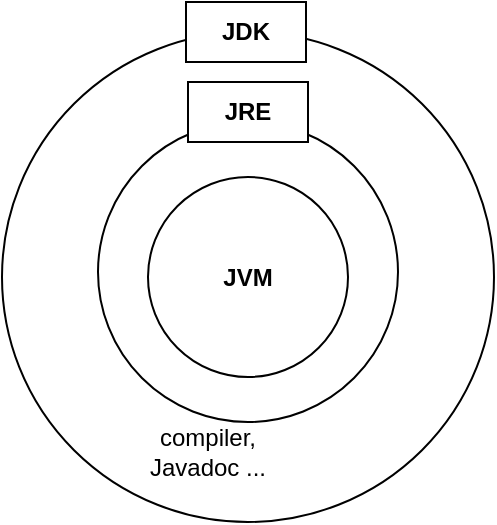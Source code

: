 <mxfile version="19.0.3" type="device" pages="13"><diagram id="C5RBs43oDa-KdzZeNtuy" name="Page-1"><mxGraphModel dx="924" dy="598" grid="1" gridSize="10" guides="1" tooltips="1" connect="1" arrows="1" fold="1" page="1" pageScale="1" pageWidth="827" pageHeight="1169" math="0" shadow="0"><root><mxCell id="WIyWlLk6GJQsqaUBKTNV-0"/><mxCell id="WIyWlLk6GJQsqaUBKTNV-1" parent="WIyWlLk6GJQsqaUBKTNV-0"/><mxCell id="LDfp3V6QHS0r59o_fWiQ-0" value="" style="ellipse;whiteSpace=wrap;html=1;fillColor=none;align=left;" parent="WIyWlLk6GJQsqaUBKTNV-1" vertex="1"><mxGeometry x="342" y="115" width="246" height="245" as="geometry"/></mxCell><mxCell id="LDfp3V6QHS0r59o_fWiQ-1" value="&lt;b&gt;JVM&lt;/b&gt;" style="ellipse;whiteSpace=wrap;html=1;" parent="WIyWlLk6GJQsqaUBKTNV-1" vertex="1"><mxGeometry x="415" y="187.5" width="100" height="100" as="geometry"/></mxCell><mxCell id="LDfp3V6QHS0r59o_fWiQ-2" value="" style="ellipse;whiteSpace=wrap;html=1;fillColor=none;align=left;" parent="WIyWlLk6GJQsqaUBKTNV-1" vertex="1"><mxGeometry x="390" y="160" width="150" height="150" as="geometry"/></mxCell><mxCell id="LDfp3V6QHS0r59o_fWiQ-3" value="compiler, Javadoc ..." style="text;html=1;strokeColor=none;fillColor=none;align=center;verticalAlign=middle;whiteSpace=wrap;rounded=0;" parent="WIyWlLk6GJQsqaUBKTNV-1" vertex="1"><mxGeometry x="400" y="310" width="90" height="30" as="geometry"/></mxCell><mxCell id="LDfp3V6QHS0r59o_fWiQ-5" value="&lt;b style=&quot;text-align: left;&quot;&gt;JDK&lt;/b&gt;" style="rounded=0;whiteSpace=wrap;html=1;strokeColor=default;" parent="WIyWlLk6GJQsqaUBKTNV-1" vertex="1"><mxGeometry x="434" y="100" width="60" height="30" as="geometry"/></mxCell><mxCell id="LDfp3V6QHS0r59o_fWiQ-7" value="&lt;span style=&quot;text-align: left;&quot;&gt;&lt;b&gt;JRE&lt;/b&gt;&lt;/span&gt;" style="rounded=0;whiteSpace=wrap;html=1;strokeColor=default;" parent="WIyWlLk6GJQsqaUBKTNV-1" vertex="1"><mxGeometry x="435" y="140" width="60" height="30" as="geometry"/></mxCell></root></mxGraphModel></diagram><diagram id="EWKUe0OKa-JIsXpKMqFr" name="페이지-2"><mxGraphModel dx="924" dy="1767" grid="1" gridSize="10" guides="1" tooltips="1" connect="1" arrows="1" fold="1" page="1" pageScale="1" pageWidth="827" pageHeight="1169" math="0" shadow="0"><root><mxCell id="0"/><mxCell id="1" parent="0"/><mxCell id="QG48gjkrm7DkePfJkzcL-1" value="보험업무" style="whiteSpace=wrap;html=1;align=center;verticalAlign=middle;treeFolding=1;treeMoving=1;newEdgeStyle={&quot;edgeStyle&quot;:&quot;elbowEdgeStyle&quot;,&quot;startArrow&quot;:&quot;none&quot;,&quot;endArrow&quot;:&quot;none&quot;};strokeColor=default;fillColor=none;" parent="1" vertex="1"><mxGeometry x="240" y="-450" width="100" height="60" as="geometry"/></mxCell><mxCell id="QG48gjkrm7DkePfJkzcL-2" value="" style="edgeStyle=elbowEdgeStyle;elbow=vertical;startArrow=none;endArrow=none;rounded=0;" parent="1" target="QG48gjkrm7DkePfJkzcL-1" edge="1"><mxGeometry relative="1" as="geometry"><mxPoint x="220" y="-490" as="sourcePoint"/><Array as="points"><mxPoint x="210" y="-470"/></Array></mxGeometry></mxCell><mxCell id="QG48gjkrm7DkePfJkzcL-3" value="은행" style="ellipse;whiteSpace=wrap;html=1;align=center;newEdgeStyle={&quot;edgeStyle&quot;:&quot;entityRelationEdgeStyle&quot;,&quot;startArrow&quot;:&quot;none&quot;,&quot;endArrow&quot;:&quot;none&quot;,&quot;segment&quot;:10,&quot;curved&quot;:1};treeFolding=1;treeMoving=1;strokeColor=default;fillColor=none;" parent="1" vertex="1"><mxGeometry x="160" y="-530" width="100" height="40" as="geometry"/></mxCell><mxCell id="QG48gjkrm7DkePfJkzcL-5" value="대출업무" style="whiteSpace=wrap;html=1;align=center;verticalAlign=middle;treeFolding=1;treeMoving=1;newEdgeStyle={&quot;edgeStyle&quot;:&quot;elbowEdgeStyle&quot;,&quot;startArrow&quot;:&quot;none&quot;,&quot;endArrow&quot;:&quot;none&quot;};strokeColor=default;fillColor=none;" parent="1" vertex="1"><mxGeometry x="40" y="-410" width="100" height="60" as="geometry"/></mxCell><mxCell id="QG48gjkrm7DkePfJkzcL-7" value="" style="shape=partialRectangle;whiteSpace=wrap;html=1;bottom=0;right=0;fillColor=none;strokeColor=default;" parent="1" vertex="1"><mxGeometry x="90" y="-470" width="120" height="60" as="geometry"/></mxCell><mxCell id="QG48gjkrm7DkePfJkzcL-12" value="보험업무" style="whiteSpace=wrap;html=1;align=center;verticalAlign=middle;treeFolding=1;treeMoving=1;newEdgeStyle={&quot;edgeStyle&quot;:&quot;elbowEdgeStyle&quot;,&quot;startArrow&quot;:&quot;none&quot;,&quot;endArrow&quot;:&quot;none&quot;};strokeColor=default;fillColor=none;" parent="1" vertex="1"><mxGeometry x="350" y="-450" width="100" height="60" as="geometry"/></mxCell></root></mxGraphModel></diagram><diagram id="ihnSB4QhRCbe3RrHzYme" name="class"><mxGraphModel dx="924" dy="598" grid="1" gridSize="10" guides="1" tooltips="1" connect="1" arrows="1" fold="1" page="1" pageScale="1" pageWidth="827" pageHeight="1169" math="0" shadow="0"><root><mxCell id="0"/><mxCell id="1" parent="0"/><mxCell id="x_xtQGr_wdbq7seVRk74-1" value="customer&lt;br&gt;class" style="ellipse;whiteSpace=wrap;html=1;strokeColor=#0000FF;fillColor=none;" parent="1" vertex="1"><mxGeometry x="170" y="270" width="120" height="80" as="geometry"/></mxCell><mxCell id="x_xtQGr_wdbq7seVRk74-2" value="" style="ellipse;whiteSpace=wrap;html=1;strokeColor=default;fillColor=none;" parent="1" vertex="1"><mxGeometry x="420" y="170" width="120" height="80" as="geometry"/></mxCell><mxCell id="x_xtQGr_wdbq7seVRk74-3" value="" style="ellipse;whiteSpace=wrap;html=1;strokeColor=default;fillColor=none;" parent="1" vertex="1"><mxGeometry x="420" y="270" width="120" height="80" as="geometry"/></mxCell><mxCell id="x_xtQGr_wdbq7seVRk74-4" value="" style="ellipse;whiteSpace=wrap;html=1;strokeColor=default;fillColor=none;" parent="1" vertex="1"><mxGeometry x="420" y="380" width="120" height="80" as="geometry"/></mxCell><mxCell id="x_xtQGr_wdbq7seVRk74-5" value="" style="curved=1;endArrow=classic;html=1;rounded=0;startArrow=none;" parent="1" source="x_xtQGr_wdbq7seVRk74-14" edge="1"><mxGeometry width="50" height="50" relative="1" as="geometry"><mxPoint x="300" y="270" as="sourcePoint"/><mxPoint x="410" y="220" as="targetPoint"/><Array as="points"><mxPoint x="350" y="260"/><mxPoint x="360" y="220"/></Array></mxGeometry></mxCell><mxCell id="x_xtQGr_wdbq7seVRk74-6" value="" style="curved=1;endArrow=classic;html=1;rounded=0;" parent="1" edge="1"><mxGeometry width="50" height="50" relative="1" as="geometry"><mxPoint x="310" y="300" as="sourcePoint"/><mxPoint x="410" y="300" as="targetPoint"/><Array as="points"><mxPoint x="360" y="310"/><mxPoint x="370" y="280"/></Array></mxGeometry></mxCell><mxCell id="x_xtQGr_wdbq7seVRk74-7" value="" style="curved=1;endArrow=classic;html=1;rounded=0;startArrow=none;" parent="1" source="x_xtQGr_wdbq7seVRk74-17" edge="1"><mxGeometry width="50" height="50" relative="1" as="geometry"><mxPoint x="300" y="350" as="sourcePoint"/><mxPoint x="410" y="390" as="targetPoint"/><Array as="points"><mxPoint x="350" y="360"/><mxPoint x="360" y="370"/></Array></mxGeometry></mxCell><mxCell id="x_xtQGr_wdbq7seVRk74-8" value="" style="endArrow=classic;html=1;rounded=0;" parent="1" edge="1"><mxGeometry width="50" height="50" relative="1" as="geometry"><mxPoint x="540" y="209.5" as="sourcePoint"/><mxPoint x="590" y="209.5" as="targetPoint"/></mxGeometry></mxCell><mxCell id="x_xtQGr_wdbq7seVRk74-9" value="" style="endArrow=classic;html=1;rounded=0;" parent="1" edge="1"><mxGeometry width="50" height="50" relative="1" as="geometry"><mxPoint x="540" y="309.5" as="sourcePoint"/><mxPoint x="590" y="309.5" as="targetPoint"/></mxGeometry></mxCell><mxCell id="x_xtQGr_wdbq7seVRk74-10" value="" style="endArrow=classic;html=1;rounded=0;" parent="1" edge="1"><mxGeometry width="50" height="50" relative="1" as="geometry"><mxPoint x="540" y="419.5" as="sourcePoint"/><mxPoint x="590" y="419.5" as="targetPoint"/></mxGeometry></mxCell><mxCell id="x_xtQGr_wdbq7seVRk74-11" value="식별자" style="text;html=1;strokeColor=none;fillColor=none;align=center;verticalAlign=middle;whiteSpace=wrap;rounded=0;" parent="1" vertex="1"><mxGeometry x="580" y="195" width="60" height="30" as="geometry"/></mxCell><mxCell id="x_xtQGr_wdbq7seVRk74-12" value="식별자" style="text;html=1;strokeColor=none;fillColor=none;align=center;verticalAlign=middle;whiteSpace=wrap;rounded=0;" parent="1" vertex="1"><mxGeometry x="580" y="295" width="60" height="30" as="geometry"/></mxCell><mxCell id="x_xtQGr_wdbq7seVRk74-13" value="식별자" style="text;html=1;strokeColor=none;fillColor=none;align=center;verticalAlign=middle;whiteSpace=wrap;rounded=0;" parent="1" vertex="1"><mxGeometry x="580" y="405" width="60" height="30" as="geometry"/></mxCell><mxCell id="x_xtQGr_wdbq7seVRk74-14" value="new" style="text;html=1;strokeColor=none;fillColor=none;align=center;verticalAlign=middle;whiteSpace=wrap;rounded=0;" parent="1" vertex="1"><mxGeometry x="310" y="195" width="60" height="30" as="geometry"/></mxCell><mxCell id="x_xtQGr_wdbq7seVRk74-15" value="" style="curved=1;endArrow=none;html=1;rounded=0;" parent="1" target="x_xtQGr_wdbq7seVRk74-14" edge="1"><mxGeometry width="50" height="50" relative="1" as="geometry"><mxPoint x="300" y="270" as="sourcePoint"/><mxPoint x="410" y="220" as="targetPoint"/><Array as="points"/></mxGeometry></mxCell><mxCell id="x_xtQGr_wdbq7seVRk74-16" value="new" style="text;html=1;strokeColor=none;fillColor=none;align=center;verticalAlign=middle;whiteSpace=wrap;rounded=0;" parent="1" vertex="1"><mxGeometry x="320" y="270" width="60" height="30" as="geometry"/></mxCell><mxCell id="x_xtQGr_wdbq7seVRk74-17" value="new" style="text;html=1;strokeColor=none;fillColor=none;align=center;verticalAlign=middle;whiteSpace=wrap;rounded=0;" parent="1" vertex="1"><mxGeometry x="320" y="330" width="60" height="30" as="geometry"/></mxCell><mxCell id="x_xtQGr_wdbq7seVRk74-18" value="" style="curved=1;endArrow=none;html=1;rounded=0;" parent="1" target="x_xtQGr_wdbq7seVRk74-17" edge="1"><mxGeometry width="50" height="50" relative="1" as="geometry"><mxPoint x="300" y="350" as="sourcePoint"/><mxPoint x="410" y="390" as="targetPoint"/><Array as="points"/></mxGeometry></mxCell><mxCell id="x_xtQGr_wdbq7seVRk74-20" value="hong" style="text;html=1;strokeColor=none;fillColor=none;align=center;verticalAlign=middle;whiteSpace=wrap;rounded=0;" parent="1" vertex="1"><mxGeometry x="384" y="110" width="60" height="30" as="geometry"/></mxCell><mxCell id="x_xtQGr_wdbq7seVRk74-21" value="50" style="rounded=1;whiteSpace=wrap;html=1;" parent="1" vertex="1"><mxGeometry x="433" y="112.5" width="70" height="25" as="geometry"/></mxCell><mxCell id="x_xtQGr_wdbq7seVRk74-23" value="시작주소" style="text;html=1;strokeColor=none;fillColor=none;align=center;verticalAlign=middle;whiteSpace=wrap;rounded=0;" parent="1" vertex="1"><mxGeometry x="380" y="140" width="60" height="30" as="geometry"/></mxCell><mxCell id="x_xtQGr_wdbq7seVRk74-24" value="50" style="ellipse;whiteSpace=wrap;html=1;aspect=fixed;strokeColor=default;fillColor=none;" parent="1" vertex="1"><mxGeometry x="433" y="140" width="30" height="30" as="geometry"/></mxCell><mxCell id="x_xtQGr_wdbq7seVRk74-25" value="" style="curved=1;endArrow=classic;html=1;rounded=0;" parent="1" edge="1"><mxGeometry width="50" height="50" relative="1" as="geometry"><mxPoint x="490" y="140" as="sourcePoint"/><mxPoint x="463" y="160" as="targetPoint"/><Array as="points"><mxPoint x="493" y="170"/></Array></mxGeometry></mxCell><mxCell id="x_xtQGr_wdbq7seVRk74-28" value="" style="curved=1;endArrow=classic;html=1;rounded=0;" parent="1" edge="1"><mxGeometry width="50" height="50" relative="1" as="geometry"><mxPoint x="550" y="140" as="sourcePoint"/><mxPoint x="530" y="170" as="targetPoint"/><Array as="points"><mxPoint x="560" y="130"/><mxPoint x="540" y="150"/></Array></mxGeometry></mxCell><mxCell id="x_xtQGr_wdbq7seVRk74-29" value="&lt;b&gt;&lt;font color=&quot;#ff3333&quot;&gt;instance&lt;/font&gt;&lt;/b&gt;(메모리공간)" style="text;html=1;strokeColor=none;fillColor=none;align=center;verticalAlign=middle;whiteSpace=wrap;rounded=0;" parent="1" vertex="1"><mxGeometry x="530" y="112.5" width="120" height="30" as="geometry"/></mxCell><mxCell id="x_xtQGr_wdbq7seVRk74-30" value="" style="shape=requiredInterface;html=1;verticalLabelPosition=bottom;sketch=0;fontColor=#FF3333;strokeColor=#000000;fillColor=none;" parent="1" vertex="1"><mxGeometry x="630" y="205" width="20" height="215" as="geometry"/></mxCell><mxCell id="x_xtQGr_wdbq7seVRk74-31" value="&lt;font color=&quot;#000000&quot;&gt;가 있어야 함&lt;/font&gt;" style="text;html=1;strokeColor=none;fillColor=none;align=center;verticalAlign=middle;whiteSpace=wrap;rounded=0;fontColor=#FF3333;" parent="1" vertex="1"><mxGeometry x="650" y="295" width="70" height="30" as="geometry"/></mxCell></root></mxGraphModel></diagram><diagram id="znyHXpi70i-IFgWMwUOS" name="class2"><mxGraphModel dx="924" dy="598" grid="1" gridSize="10" guides="1" tooltips="1" connect="1" arrows="1" fold="1" page="1" pageScale="1" pageWidth="827" pageHeight="1169" math="0" shadow="0"><root><mxCell id="0"/><mxCell id="1" parent="0"/><mxCell id="X0pXhb4NPmYvVi_kLWpR-1" value="-생성자&lt;br&gt;- field&lt;br&gt;-method" style="ellipse;whiteSpace=wrap;html=1;" vertex="1" parent="1"><mxGeometry x="120" y="100" width="120" height="80" as="geometry"/></mxCell><mxCell id="X0pXhb4NPmYvVi_kLWpR-3" value="" style="curved=1;endArrow=classic;html=1;rounded=0;" edge="1" parent="1"><mxGeometry width="50" height="50" relative="1" as="geometry"><mxPoint x="240" y="139.5" as="sourcePoint"/><mxPoint x="280" y="140" as="targetPoint"/><Array as="points"><mxPoint x="240" y="139.5"/></Array></mxGeometry></mxCell><mxCell id="X0pXhb4NPmYvVi_kLWpR-4" value="customerName&amp;nbsp; &amp;nbsp; &amp;nbsp; &amp;nbsp; &amp;nbsp; &amp;nbsp; &amp;nbsp; &amp;nbsp; &amp;nbsp; &amp;nbsp; &amp;nbsp;&lt;br&gt;&lt;div style=&quot;text-align: left;&quot;&gt;&lt;span style=&quot;background-color: initial;&quot;&gt;balance&amp;nbsp; &amp;nbsp; &amp;nbsp; &amp;nbsp; &amp;nbsp;&lt;/span&gt;&lt;/div&gt;&lt;div style=&quot;text-align: left;&quot;&gt;&lt;span style=&quot;background-color: initial;&quot;&gt;customerAccount&lt;/span&gt;&lt;/div&gt;&lt;div style=&quot;text-align: left;&quot;&gt;&lt;span style=&quot;background-color: initial;&quot;&gt;customerAge&amp;nbsp; &amp;nbsp; &amp;nbsp;&lt;/span&gt;&lt;/div&gt;&lt;div style=&quot;text-align: left;&quot;&gt;&lt;span style=&quot;background-color: initial;&quot;&gt;&lt;br&gt;&lt;/span&gt;&lt;/div&gt;&lt;div style=&quot;text-align: left;&quot;&gt;&lt;span style=&quot;background-color: initial;&quot;&gt;getAge(){&lt;/span&gt;&lt;/div&gt;&lt;div style=&quot;text-align: left;&quot;&gt;&lt;span style=&quot;background-color: initial;&quot;&gt;&lt;br&gt;&lt;/span&gt;&lt;/div&gt;&lt;div style=&quot;text-align: left;&quot;&gt;&lt;span style=&quot;background-color: initial;&quot;&gt;}&amp;nbsp; &amp;nbsp; &amp;nbsp;&lt;/span&gt;&lt;br&gt;&lt;/div&gt;" style="ellipse;whiteSpace=wrap;html=1;" vertex="1" parent="1"><mxGeometry x="280" y="70" width="220" height="190" as="geometry"/></mxCell><mxCell id="X0pXhb4NPmYvVi_kLWpR-5" value="" style="rounded=0;whiteSpace=wrap;html=1;" vertex="1" parent="1"><mxGeometry x="400" y="110" width="80" height="10" as="geometry"/></mxCell><mxCell id="X0pXhb4NPmYvVi_kLWpR-7" value="1000" style="rounded=0;whiteSpace=wrap;html=1;" vertex="1" parent="1"><mxGeometry x="380" y="130" width="80" height="10" as="geometry"/></mxCell><mxCell id="X0pXhb4NPmYvVi_kLWpR-8" value="" style="rounded=0;whiteSpace=wrap;html=1;" vertex="1" parent="1"><mxGeometry x="410" y="140" width="80" height="10" as="geometry"/></mxCell><mxCell id="X0pXhb4NPmYvVi_kLWpR-9" value="" style="rounded=0;whiteSpace=wrap;html=1;" vertex="1" parent="1"><mxGeometry x="390" y="160" width="80" height="10" as="geometry"/></mxCell><mxCell id="X0pXhb4NPmYvVi_kLWpR-15" value="customer class" style="rounded=1;whiteSpace=wrap;html=1;" vertex="1" parent="1"><mxGeometry x="135" y="90" width="90" height="20" as="geometry"/></mxCell><mxCell id="X0pXhb4NPmYvVi_kLWpR-2" value="instance(메모리공간" style="rounded=1;whiteSpace=wrap;html=1;" vertex="1" parent="1"><mxGeometry x="335" y="60" width="110" height="20" as="geometry"/></mxCell><mxCell id="g5l50B8eWgf16wR4Buw_-1" value="50" style="rounded=1;whiteSpace=wrap;html=1;" vertex="1" parent="1"><mxGeometry x="170" y="230" width="70" height="25" as="geometry"/></mxCell><mxCell id="g5l50B8eWgf16wR4Buw_-2" value="50" style="ellipse;whiteSpace=wrap;html=1;aspect=fixed;strokeColor=default;fillColor=none;" vertex="1" parent="1"><mxGeometry x="250" y="170" width="30" height="30" as="geometry"/></mxCell><mxCell id="g5l50B8eWgf16wR4Buw_-4" value="hong&lt;font size=&quot;1&quot; style=&quot;&quot;&gt;&lt;b style=&quot;font-size: 27px;&quot;&gt;.&lt;/b&gt;&lt;/font&gt;balace=1000&lt;br&gt;&lt;br&gt;dot operator (쩜 연산자)" style="text;html=1;strokeColor=none;fillColor=none;align=center;verticalAlign=middle;whiteSpace=wrap;rounded=0;" vertex="1" parent="1"><mxGeometry x="15" y="280" width="330" height="30" as="geometry"/></mxCell><mxCell id="g5l50B8eWgf16wR4Buw_-5" value="" style="endArrow=classic;html=1;rounded=0;" edge="1" parent="1"><mxGeometry width="50" height="50" relative="1" as="geometry"><mxPoint x="160" y="310" as="sourcePoint"/><mxPoint x="160" y="290" as="targetPoint"/></mxGeometry></mxCell><mxCell id="g5l50B8eWgf16wR4Buw_-6" value="&lt;meta charset=&quot;utf-8&quot;&gt;&lt;span style=&quot;color: rgb(0, 0, 0); font-family: Helvetica; font-size: 12px; font-style: normal; font-variant-ligatures: normal; font-variant-caps: normal; font-weight: 400; letter-spacing: normal; orphans: 2; text-align: center; text-indent: 0px; text-transform: none; widows: 2; word-spacing: 0px; -webkit-text-stroke-width: 0px; background-color: rgb(248, 249, 250); text-decoration-thickness: initial; text-decoration-style: initial; text-decoration-color: initial; float: none; display: inline !important;&quot;&gt;hong&lt;/span&gt;" style="text;whiteSpace=wrap;html=1;fontSize=27;" vertex="1" parent="1"><mxGeometry x="135" y="210" width="50" height="30" as="geometry"/></mxCell><mxCell id="g5l50B8eWgf16wR4Buw_-7" value="" style="curved=1;endArrow=classic;html=1;rounded=0;entryX=0;entryY=1;entryDx=0;entryDy=0;" edge="1" parent="1" target="g5l50B8eWgf16wR4Buw_-2"><mxGeometry width="50" height="50" relative="1" as="geometry"><mxPoint x="230" y="224.5" as="sourcePoint"/><mxPoint x="270" y="225" as="targetPoint"/><Array as="points"><mxPoint x="230" y="224.5"/></Array></mxGeometry></mxCell><mxCell id="g5l50B8eWgf16wR4Buw_-9" value="customerName&amp;nbsp; &amp;nbsp; &amp;nbsp; &amp;nbsp; &amp;nbsp; &amp;nbsp; &amp;nbsp; &amp;nbsp; &amp;nbsp; &amp;nbsp; &amp;nbsp;&lt;br&gt;&lt;div style=&quot;text-align: left;&quot;&gt;&lt;span style=&quot;background-color: initial;&quot;&gt;balance&amp;nbsp; &amp;nbsp; &amp;nbsp; &amp;nbsp; &amp;nbsp;&lt;/span&gt;&lt;/div&gt;&lt;div style=&quot;text-align: left;&quot;&gt;&lt;span style=&quot;background-color: initial;&quot;&gt;customerAccount&lt;/span&gt;&lt;/div&gt;&lt;div style=&quot;text-align: left;&quot;&gt;&lt;span style=&quot;background-color: initial;&quot;&gt;customerAge&amp;nbsp; &amp;nbsp; &amp;nbsp;&lt;/span&gt;&lt;/div&gt;&lt;div style=&quot;text-align: left;&quot;&gt;&lt;span style=&quot;background-color: initial;&quot;&gt;&lt;br&gt;&lt;/span&gt;&lt;/div&gt;&lt;div style=&quot;text-align: left;&quot;&gt;&lt;span style=&quot;background-color: initial;&quot;&gt;getAge(){&lt;/span&gt;&lt;/div&gt;&lt;div style=&quot;text-align: left;&quot;&gt;&lt;span style=&quot;background-color: initial;&quot;&gt;&lt;br&gt;&lt;/span&gt;&lt;/div&gt;&lt;div style=&quot;text-align: left;&quot;&gt;&lt;span style=&quot;background-color: initial;&quot;&gt;}&amp;nbsp; &amp;nbsp; &amp;nbsp;&lt;/span&gt;&lt;br&gt;&lt;/div&gt;" style="ellipse;whiteSpace=wrap;html=1;" vertex="1" parent="1"><mxGeometry x="280" y="300" width="220" height="190" as="geometry"/></mxCell><mxCell id="g5l50B8eWgf16wR4Buw_-10" value="" style="rounded=0;whiteSpace=wrap;html=1;" vertex="1" parent="1"><mxGeometry x="400" y="340" width="80" height="10" as="geometry"/></mxCell><mxCell id="g5l50B8eWgf16wR4Buw_-11" value="2000" style="rounded=0;whiteSpace=wrap;html=1;" vertex="1" parent="1"><mxGeometry x="380" y="360" width="80" height="10" as="geometry"/></mxCell><mxCell id="g5l50B8eWgf16wR4Buw_-12" value="" style="rounded=0;whiteSpace=wrap;html=1;" vertex="1" parent="1"><mxGeometry x="410" y="370" width="80" height="10" as="geometry"/></mxCell><mxCell id="g5l50B8eWgf16wR4Buw_-13" value="" style="rounded=0;whiteSpace=wrap;html=1;" vertex="1" parent="1"><mxGeometry x="390" y="390" width="80" height="10" as="geometry"/></mxCell><mxCell id="g5l50B8eWgf16wR4Buw_-14" value="instance(메모리공간" style="rounded=1;whiteSpace=wrap;html=1;" vertex="1" parent="1"><mxGeometry x="335" y="290" width="110" height="20" as="geometry"/></mxCell><mxCell id="g5l50B8eWgf16wR4Buw_-15" value="shin&lt;b style=&quot;font-size: 27px;&quot;&gt;.&lt;/b&gt;balace=1000" style="text;html=1;strokeColor=none;fillColor=none;align=center;verticalAlign=middle;whiteSpace=wrap;rounded=0;" vertex="1" parent="1"><mxGeometry x="15" y="370" width="330" height="30" as="geometry"/></mxCell><mxCell id="g5l50B8eWgf16wR4Buw_-21" value="100" style="rounded=1;whiteSpace=wrap;html=1;" vertex="1" parent="1"><mxGeometry x="165" y="465" width="70" height="25" as="geometry"/></mxCell><mxCell id="g5l50B8eWgf16wR4Buw_-22" value="100" style="ellipse;whiteSpace=wrap;html=1;aspect=fixed;strokeColor=default;fillColor=none;" vertex="1" parent="1"><mxGeometry x="245" y="405" width="30" height="30" as="geometry"/></mxCell><mxCell id="g5l50B8eWgf16wR4Buw_-23" value="&lt;div style=&quot;text-align: center;&quot;&gt;&lt;span style=&quot;background-color: initial; font-size: 12px;&quot;&gt;shin&lt;/span&gt;&lt;/div&gt;" style="text;whiteSpace=wrap;html=1;fontSize=27;" vertex="1" parent="1"><mxGeometry x="130" y="445" width="50" height="30" as="geometry"/></mxCell><mxCell id="g5l50B8eWgf16wR4Buw_-24" value="" style="curved=1;endArrow=classic;html=1;rounded=0;entryX=0;entryY=1;entryDx=0;entryDy=0;" edge="1" parent="1" target="g5l50B8eWgf16wR4Buw_-22"><mxGeometry width="50" height="50" relative="1" as="geometry"><mxPoint x="225" y="459.5" as="sourcePoint"/><mxPoint x="265" y="460" as="targetPoint"/><Array as="points"><mxPoint x="225" y="459.5"/></Array></mxGeometry></mxCell><mxCell id="g5l50B8eWgf16wR4Buw_-25" value="" style="curved=1;endArrow=classic;html=1;rounded=0;entryX=0.75;entryY=1;entryDx=0;entryDy=0;" edge="1" parent="1" target="g5l50B8eWgf16wR4Buw_-15"><mxGeometry width="50" height="50" relative="1" as="geometry"><mxPoint x="205" y="174.75" as="sourcePoint"/><mxPoint x="245" y="175.25" as="targetPoint"/><Array as="points"><mxPoint x="205" y="174.75"/><mxPoint x="250" y="240"/><mxPoint x="280" y="320"/></Array></mxGeometry></mxCell></root></mxGraphModel></diagram><diagram id="7eKPGmO5w7-GEWES1W3M" name="bank class 잔액"><mxGraphModel dx="711" dy="460" grid="1" gridSize="10" guides="1" tooltips="1" connect="1" arrows="1" fold="1" page="1" pageScale="1" pageWidth="827" pageHeight="1169" math="0" shadow="0"><root><mxCell id="0"/><mxCell id="1" parent="0"/><mxCell id="RY1-WLl6JuhxJIDpmlr1-1" value="" style="ellipse;whiteSpace=wrap;html=1;" vertex="1" parent="1"><mxGeometry x="100" y="100" width="220" height="170" as="geometry"/></mxCell><mxCell id="RY1-WLl6JuhxJIDpmlr1-2" value="customer class" style="rounded=1;whiteSpace=wrap;html=1;" vertex="1" parent="1"><mxGeometry x="165" y="90" width="90" height="20" as="geometry"/></mxCell><mxCell id="RY1-WLl6JuhxJIDpmlr1-3" value="&lt;ul style=&quot;font-size: 15px;&quot;&gt;&lt;li&gt;Name&lt;/li&gt;&lt;li&gt;accountNumber&lt;/li&gt;&lt;li&gt;balance&lt;/li&gt;&lt;/ul&gt;" style="text;strokeColor=none;fillColor=none;html=1;whiteSpace=wrap;verticalAlign=middle;overflow=hidden;fontSize=27;" vertex="1" parent="1"><mxGeometry x="120" y="100" width="210" height="80" as="geometry"/></mxCell><mxCell id="RY1-WLl6JuhxJIDpmlr1-5" value="getBalance() {&lt;br&gt;&lt;font color=&quot;#0000ff&quot;&gt;&lt;span style=&quot;white-space: pre;&quot;&gt;&#9;&lt;/span&gt;return this.balance&lt;br&gt;&lt;/font&gt;}" style="text;html=1;strokeColor=none;fillColor=none;align=left;verticalAlign=middle;whiteSpace=wrap;rounded=0;fontSize=15;" vertex="1" parent="1"><mxGeometry x="150" y="190" width="180" height="30" as="geometry"/></mxCell><mxCell id="jR229-nuGLETW5AKeEf0-10" value="50" style="rounded=1;whiteSpace=wrap;html=1;" vertex="1" parent="1"><mxGeometry x="365" y="200" width="70" height="25" as="geometry"/></mxCell><mxCell id="jR229-nuGLETW5AKeEf0-11" value="&lt;meta charset=&quot;utf-8&quot;&gt;&lt;span style=&quot;color: rgb(0, 0, 0); font-family: Helvetica; font-size: 12px; font-style: normal; font-variant-ligatures: normal; font-variant-caps: normal; font-weight: 400; letter-spacing: normal; orphans: 2; text-align: center; text-indent: 0px; text-transform: none; widows: 2; word-spacing: 0px; -webkit-text-stroke-width: 0px; background-color: rgb(248, 249, 250); text-decoration-thickness: initial; text-decoration-style: initial; text-decoration-color: initial; float: none; display: inline !important;&quot;&gt;hong&lt;/span&gt;" style="text;whiteSpace=wrap;html=1;fontSize=27;" vertex="1" parent="1"><mxGeometry x="330" y="180" width="50" height="30" as="geometry"/></mxCell><mxCell id="jR229-nuGLETW5AKeEf0-12" value="" style="curved=1;endArrow=classic;html=1;rounded=0;" edge="1" parent="1"><mxGeometry width="50" height="50" relative="1" as="geometry"><mxPoint x="430" y="200" as="sourcePoint"/><mxPoint x="450" y="120" as="targetPoint"/><Array as="points"><mxPoint x="460" y="170"/></Array></mxGeometry></mxCell><mxCell id="6JF7bZqHbrIVa3x_la3--1" value="name&amp;nbsp; &amp;nbsp; &amp;nbsp; &amp;nbsp; &amp;nbsp; &amp;nbsp; &amp;nbsp; &amp;nbsp; &amp;nbsp; &amp;nbsp; &amp;nbsp; &amp;nbsp; &amp;nbsp; &amp;nbsp; &amp;nbsp; &amp;nbsp; &amp;nbsp;&amp;nbsp;&lt;br&gt;&lt;div style=&quot;text-align: left;&quot;&gt;&lt;span style=&quot;background-color: initial;&quot;&gt;accountNumber&lt;/span&gt;&lt;/div&gt;&lt;div style=&quot;text-align: left;&quot;&gt;&lt;span style=&quot;background-color: initial;&quot;&gt;balance&amp;nbsp; &amp;nbsp;&amp;nbsp;&lt;/span&gt;&lt;/div&gt;&lt;div style=&quot;text-align: left;&quot;&gt;&lt;span style=&quot;background-color: initial;&quot;&gt;&lt;br&gt;&lt;/span&gt;&lt;/div&gt;&lt;div style=&quot;text-align: left;&quot;&gt;&lt;span style=&quot;background-color: initial;&quot;&gt;getBalance(){&lt;/span&gt;&lt;/div&gt;&lt;div style=&quot;text-align: left;&quot;&gt;&lt;span style=&quot;background-color: initial;&quot;&gt;&lt;font color=&quot;#0000ff&quot;&gt;&lt;span style=&quot;white-space: pre;&quot;&gt;&#9;&lt;/span&gt;this.balance&lt;br&gt;&lt;/font&gt;&lt;/span&gt;&lt;/div&gt;&lt;div style=&quot;text-align: left;&quot;&gt;&lt;span style=&quot;background-color: initial;&quot;&gt;}&amp;nbsp; &amp;nbsp; &amp;nbsp;&lt;/span&gt;&lt;br&gt;&lt;/div&gt;" style="ellipse;whiteSpace=wrap;html=1;" vertex="1" parent="1"><mxGeometry x="460" y="80" width="220" height="190" as="geometry"/></mxCell><mxCell id="6JF7bZqHbrIVa3x_la3--2" value="홍길동" style="rounded=0;whiteSpace=wrap;html=1;" vertex="1" parent="1"><mxGeometry x="540" y="120" width="80" height="10" as="geometry"/></mxCell><mxCell id="6JF7bZqHbrIVa3x_la3--3" value="" style="rounded=0;whiteSpace=wrap;html=1;" vertex="1" parent="1"><mxGeometry x="590" y="140" width="80" height="10" as="geometry"/></mxCell><mxCell id="6JF7bZqHbrIVa3x_la3--4" value="100" style="rounded=0;whiteSpace=wrap;html=1;" vertex="1" parent="1"><mxGeometry x="545" y="160" width="80" height="10" as="geometry"/></mxCell><mxCell id="6JF7bZqHbrIVa3x_la3--6" value="instance(메모리공간)" style="rounded=1;whiteSpace=wrap;html=1;" vertex="1" parent="1"><mxGeometry x="515" y="70" width="110" height="20" as="geometry"/></mxCell><mxCell id="6JF7bZqHbrIVa3x_la3--7" value="50" style="ellipse;whiteSpace=wrap;html=1;aspect=fixed;strokeColor=default;fillColor=none;" vertex="1" parent="1"><mxGeometry x="435" y="90" width="30" height="30" as="geometry"/></mxCell><mxCell id="LOp5zwbr6nqF43vdaKPj-1" value="hong&lt;font size=&quot;1&quot; style=&quot;&quot;&gt;&lt;b style=&quot;font-size: 27px;&quot;&gt;.&lt;/b&gt;&lt;span style=&quot;font-size: 12px;&quot;&gt;name&lt;/span&gt;&lt;/font&gt;=홍길동&lt;br&gt;hog.balance=100&lt;br&gt;hong.getBalance() =&amp;gt; 100을 가져온다!" style="text;html=1;strokeColor=none;fillColor=none;align=left;verticalAlign=middle;whiteSpace=wrap;rounded=0;" vertex="1" parent="1"><mxGeometry x="330" y="280" width="220" height="30" as="geometry"/></mxCell><mxCell id="LOp5zwbr6nqF43vdaKPj-3" value="this는 현재 사용하는 객체를 지칭함" style="text;html=1;strokeColor=none;fillColor=none;align=center;verticalAlign=middle;whiteSpace=wrap;rounded=0;" vertex="1" parent="1"><mxGeometry x="530" y="220" width="170" height="30" as="geometry"/></mxCell><mxCell id="LOp5zwbr6nqF43vdaKPj-4" value="" style="curved=1;endArrow=classic;html=1;rounded=0;" edge="1" parent="1"><mxGeometry width="50" height="50" relative="1" as="geometry"><mxPoint x="700" y="230" as="sourcePoint"/><mxPoint x="640" y="70" as="targetPoint"/><Array as="points"><mxPoint x="730" y="200"/><mxPoint x="720" y="90"/></Array></mxGeometry></mxCell></root></mxGraphModel></diagram><diagram id="ITiwg7dE0lz2UnKNanAJ" name="class 복습"><mxGraphModel dx="924" dy="598" grid="1" gridSize="10" guides="1" tooltips="1" connect="1" arrows="1" fold="1" page="1" pageScale="1" pageWidth="827" pageHeight="1169" math="0" shadow="0"><root><mxCell id="0"/><mxCell id="1" parent="0"/><mxCell id="ek50ZOIWzmsiqG1ny3MF-1" value="고객&lt;br&gt;(개념, 관념)" style="ellipse;whiteSpace=wrap;html=1;fontSize=12;fontColor=#0000FF;" vertex="1" parent="1"><mxGeometry x="100" y="110" width="80" height="60" as="geometry"/></mxCell><mxCell id="ek50ZOIWzmsiqG1ny3MF-2" value="class&lt;br&gt;&amp;lt;customer&amp;gt;" style="ellipse;whiteSpace=wrap;html=1;fontSize=12;fontColor=#0000FF;" vertex="1" parent="1"><mxGeometry x="440" y="110" width="80" height="60" as="geometry"/></mxCell><mxCell id="ek50ZOIWzmsiqG1ny3MF-3" value="홍길동" style="ellipse;whiteSpace=wrap;html=1;fontSize=12;fontColor=#0000FF;" vertex="1" parent="1"><mxGeometry x="110" y="230" width="60" height="30" as="geometry"/></mxCell><mxCell id="ek50ZOIWzmsiqG1ny3MF-4" value="강감찬" style="ellipse;whiteSpace=wrap;html=1;fontSize=12;fontColor=#0000FF;" vertex="1" parent="1"><mxGeometry x="110" y="270" width="60" height="30" as="geometry"/></mxCell><mxCell id="ek50ZOIWzmsiqG1ny3MF-5" value="신사임당" style="ellipse;whiteSpace=wrap;html=1;fontSize=12;fontColor=#0000FF;" vertex="1" parent="1"><mxGeometry x="110" y="310" width="60" height="30" as="geometry"/></mxCell><mxCell id="ek50ZOIWzmsiqG1ny3MF-6" value="홍길동" style="ellipse;whiteSpace=wrap;html=1;fontSize=12;fontColor=#0000FF;" vertex="1" parent="1"><mxGeometry x="460" y="240" width="60" height="30" as="geometry"/></mxCell><mxCell id="ek50ZOIWzmsiqG1ny3MF-7" value="강감찬" style="ellipse;whiteSpace=wrap;html=1;fontSize=12;fontColor=#0000FF;" vertex="1" parent="1"><mxGeometry x="460" y="280" width="60" height="30" as="geometry"/></mxCell><mxCell id="ek50ZOIWzmsiqG1ny3MF-8" value="신사임당" style="ellipse;whiteSpace=wrap;html=1;fontSize=12;fontColor=#0000FF;" vertex="1" parent="1"><mxGeometry x="460" y="320" width="60" height="30" as="geometry"/></mxCell><mxCell id="ek50ZOIWzmsiqG1ny3MF-9" value="" style="endArrow=classic;html=1;rounded=0;fontSize=12;fontColor=#0000FF;" edge="1" parent="1"><mxGeometry width="50" height="50" relative="1" as="geometry"><mxPoint x="479.5" y="170" as="sourcePoint"/><mxPoint x="479.5" y="230" as="targetPoint"/></mxGeometry></mxCell><mxCell id="ek50ZOIWzmsiqG1ny3MF-10" value="instance 생성" style="text;html=1;strokeColor=none;fillColor=none;align=center;verticalAlign=middle;whiteSpace=wrap;rounded=0;fontSize=12;fontColor=#0000FF;" vertex="1" parent="1"><mxGeometry x="490" y="180" width="80" height="30" as="geometry"/></mxCell><mxCell id="ek50ZOIWzmsiqG1ny3MF-11" value="instance&amp;nbsp;&lt;br&gt;(object)" style="text;html=1;strokeColor=none;fillColor=none;align=center;verticalAlign=middle;whiteSpace=wrap;rounded=0;fontSize=12;fontColor=#0000FF;" vertex="1" parent="1"><mxGeometry x="560" y="260" width="80" height="30" as="geometry"/></mxCell><mxCell id="ek50ZOIWzmsiqG1ny3MF-12" value="" style="endArrow=classic;html=1;rounded=0;fontSize=12;fontColor=#0000FF;" edge="1" parent="1"><mxGeometry width="50" height="50" relative="1" as="geometry"><mxPoint x="140" y="220" as="sourcePoint"/><mxPoint x="139.5" y="170" as="targetPoint"/></mxGeometry></mxCell><mxCell id="ek50ZOIWzmsiqG1ny3MF-14" value="추상화&lt;br&gt;frustration" style="text;html=1;strokeColor=none;fillColor=none;align=center;verticalAlign=middle;whiteSpace=wrap;rounded=0;fontSize=12;fontColor=#0000FF;" vertex="1" parent="1"><mxGeometry x="150" y="180" width="80" height="30" as="geometry"/></mxCell></root></mxGraphModel></diagram><diagram id="cu0VdTP-b7B8sd9sNtrj" name="30 수- 생성자"><mxGraphModel dx="946" dy="725" grid="1" gridSize="10" guides="1" tooltips="1" connect="1" arrows="1" fold="1" page="1" pageScale="1" pageWidth="827" pageHeight="1169" math="0" shadow="0"><root><mxCell id="0"/><mxCell id="1" parent="0"/><mxCell id="xsm_8KvzjOkv7f_B_a3n-1" value="&lt;font color=&quot;#000000&quot;&gt;class&lt;/font&gt;" style="ellipse;whiteSpace=wrap;html=1;fontSize=12;fontColor=#0000FF;" vertex="1" parent="1"><mxGeometry x="100" y="110" width="80" height="60" as="geometry"/></mxCell><mxCell id="xsm_8KvzjOkv7f_B_a3n-2" value="" style="endArrow=classic;html=1;rounded=0;fontSize=12;fontColor=#0000FF;" edge="1" parent="1"><mxGeometry width="50" height="50" relative="1" as="geometry"><mxPoint x="190" y="139.5" as="sourcePoint"/><mxPoint x="249.5" y="139.5" as="targetPoint"/><Array as="points"><mxPoint x="220" y="130"/></Array></mxGeometry></mxCell><mxCell id="xsm_8KvzjOkv7f_B_a3n-3" value="instance" style="ellipse;whiteSpace=wrap;html=1;fontSize=12;fontColor=#0000FF;" vertex="1" parent="1"><mxGeometry x="260" y="110" width="80" height="60" as="geometry"/></mxCell><mxCell id="WyPk_xotqqxEh0Ra9wHD-1" value="&lt;font color=&quot;#000000&quot;&gt;new&lt;/font&gt;" style="text;html=1;strokeColor=none;fillColor=none;align=center;verticalAlign=middle;whiteSpace=wrap;rounded=0;fontSize=12;fontColor=#0000FF;" vertex="1" parent="1"><mxGeometry x="180" y="100" width="80" height="30" as="geometry"/></mxCell></root></mxGraphModel></diagram><diagram id="vW16q0j9spTisj5tcisi" name="페이지-8"><mxGraphModel dx="946" dy="725" grid="1" gridSize="10" guides="1" tooltips="1" connect="1" arrows="1" fold="1" page="1" pageScale="1" pageWidth="827" pageHeight="1169" math="0" shadow="0"><root><mxCell id="0"/><mxCell id="1" parent="0"/><mxCell id="oUW87RNFPPxIOC84B3RW-1" value="" style="rounded=0;whiteSpace=wrap;html=1;fontSize=12;fontColor=#000000;strokeWidth=3;strokeColor=#6666FF;" vertex="1" parent="1"><mxGeometry x="120" y="80" width="150" height="340" as="geometry"/></mxCell><mxCell id="oUW87RNFPPxIOC84B3RW-3" value="" style="rounded=0;whiteSpace=wrap;html=1;fontSize=12;fontColor=#000000;strokeWidth=3;strokeColor=#FF0080;" vertex="1" parent="1"><mxGeometry x="270" y="80" width="290" height="340" as="geometry"/></mxCell><mxCell id="oUW87RNFPPxIOC84B3RW-4" value="&lt;b style=&quot;font-size: 14px;&quot;&gt;Call stack(stack)&lt;/b&gt;" style="text;html=1;strokeColor=none;fillColor=none;align=center;verticalAlign=middle;whiteSpace=wrap;rounded=0;fontSize=14;fontColor=#000000;" vertex="1" parent="1"><mxGeometry x="135" y="50" width="120" height="30" as="geometry"/></mxCell><mxCell id="oUW87RNFPPxIOC84B3RW-5" value="&lt;b style=&quot;font-size: 14px;&quot;&gt;Heap&lt;/b&gt;" style="text;html=1;strokeColor=none;fillColor=none;align=center;verticalAlign=middle;whiteSpace=wrap;rounded=0;fontSize=14;fontColor=#000000;" vertex="1" parent="1"><mxGeometry x="354" y="50" width="120" height="30" as="geometry"/></mxCell><mxCell id="oUW87RNFPPxIOC84B3RW-10" value="" style="endArrow=none;html=1;rounded=0;fontSize=12;fontColor=#000000;exitX=1;exitY=0.25;exitDx=0;exitDy=0;entryX=0;entryY=0.25;entryDx=0;entryDy=0;" edge="1" parent="1"><mxGeometry width="50" height="50" relative="1" as="geometry"><mxPoint x="559" y="200" as="sourcePoint"/><mxPoint x="269" y="200" as="targetPoint"/></mxGeometry></mxCell><mxCell id="oUW87RNFPPxIOC84B3RW-11" value="" style="endArrow=none;html=1;rounded=0;fontSize=12;fontColor=#000000;exitX=1;exitY=0.25;exitDx=0;exitDy=0;entryX=0;entryY=0.25;entryDx=0;entryDy=0;" edge="1" parent="1"><mxGeometry width="50" height="50" relative="1" as="geometry"><mxPoint x="560" y="310" as="sourcePoint"/><mxPoint x="270" y="310" as="targetPoint"/></mxGeometry></mxCell><mxCell id="oUW87RNFPPxIOC84B3RW-12" value="" style="endArrow=none;html=1;rounded=0;fontSize=12;fontColor=#000000;exitX=1;exitY=0.25;exitDx=0;exitDy=0;entryX=0;entryY=0.25;entryDx=0;entryDy=0;" edge="1" parent="1"><mxGeometry width="50" height="50" relative="1" as="geometry"><mxPoint x="560" y="140" as="sourcePoint"/><mxPoint x="270" y="140" as="targetPoint"/></mxGeometry></mxCell><mxCell id="oUW87RNFPPxIOC84B3RW-13" value="Register" style="text;html=1;strokeColor=none;fillColor=none;align=center;verticalAlign=middle;whiteSpace=wrap;rounded=0;fontSize=12;fontColor=#000000;" vertex="1" parent="1"><mxGeometry x="384" y="100" width="60" height="30" as="geometry"/></mxCell><mxCell id="oUW87RNFPPxIOC84B3RW-14" value="Runtime Constant Pool" style="text;html=1;strokeColor=none;fillColor=none;align=center;verticalAlign=middle;whiteSpace=wrap;rounded=0;fontSize=12;fontColor=#000000;" vertex="1" parent="1"><mxGeometry x="342.5" y="160" width="145" height="30" as="geometry"/></mxCell><mxCell id="oUW87RNFPPxIOC84B3RW-15" value="&lt;font&gt;Method Area&lt;/font&gt;" style="text;html=1;strokeColor=none;fillColor=none;align=center;verticalAlign=middle;whiteSpace=wrap;rounded=0;fontSize=12;fontColor=#000000;labelBackgroundColor=#F8CECC;" vertex="1" parent="1"><mxGeometry x="341" y="235" width="145" height="30" as="geometry"/></mxCell><mxCell id="oUW87RNFPPxIOC84B3RW-16" value="Heap" style="text;html=1;strokeColor=none;fillColor=none;align=center;verticalAlign=middle;whiteSpace=wrap;rounded=0;fontSize=12;fontColor=#000000;labelBackgroundColor=#F8CECC;" vertex="1" parent="1"><mxGeometry x="342.5" y="340" width="145" height="30" as="geometry"/></mxCell><mxCell id="oUW87RNFPPxIOC84B3RW-17" value="" style="rounded=0;whiteSpace=wrap;html=1;fontSize=12;fontColor=#000000;strokeColor=#CCCCCC;strokeWidth=3;fillColor=none;" vertex="1" parent="1"><mxGeometry x="280" y="90" width="270" height="100" as="geometry"/></mxCell><mxCell id="oUW87RNFPPxIOC84B3RW-18" value="program의 실행포인터 관리" style="text;html=1;strokeColor=none;fillColor=none;align=center;verticalAlign=middle;whiteSpace=wrap;rounded=0;fontSize=12;fontColor=#000000;" vertex="1" parent="1"><mxGeometry x="600" y="100" width="160" height="30" as="geometry"/></mxCell><mxCell id="oUW87RNFPPxIOC84B3RW-19" value="" style="endArrow=classic;html=1;rounded=0;fontSize=12;fontColor=#000000;" edge="1" parent="1"><mxGeometry width="50" height="50" relative="1" as="geometry"><mxPoint x="560" y="114.5" as="sourcePoint"/><mxPoint x="600" y="114.5" as="targetPoint"/></mxGeometry></mxCell><mxCell id="oUW87RNFPPxIOC84B3RW-23" value="프로그램 실행 시 &lt;br&gt;상수들을 관리하기 위한 영역" style="text;html=1;strokeColor=none;fillColor=none;align=center;verticalAlign=middle;whiteSpace=wrap;rounded=0;fontSize=12;fontColor=#000000;" vertex="1" parent="1"><mxGeometry x="600" y="150" width="160" height="30" as="geometry"/></mxCell><mxCell id="oUW87RNFPPxIOC84B3RW-24" value="" style="endArrow=classic;html=1;rounded=0;fontSize=12;fontColor=#000000;" edge="1" parent="1"><mxGeometry width="50" height="50" relative="1" as="geometry"><mxPoint x="560" y="164.5" as="sourcePoint"/><mxPoint x="600" y="164.5" as="targetPoint"/></mxGeometry></mxCell></root></mxGraphModel></diagram><diagram name="페이지-8의 복사본" id="XPYPyaO15q8UjU3waHQT"><mxGraphModel dx="542" dy="725" grid="1" gridSize="10" guides="1" tooltips="1" connect="1" arrows="1" fold="1" page="1" pageScale="1" pageWidth="827" pageHeight="1169" math="0" shadow="0"><root><mxCell id="dAjB0ZUJceyL33LREqrS-0"/><mxCell id="dAjB0ZUJceyL33LREqrS-1" parent="dAjB0ZUJceyL33LREqrS-0"/><mxCell id="dAjB0ZUJceyL33LREqrS-2" value="" style="rounded=0;whiteSpace=wrap;html=1;fontSize=12;fontColor=#000000;strokeWidth=3;strokeColor=#6666FF;" vertex="1" parent="dAjB0ZUJceyL33LREqrS-1"><mxGeometry x="194" y="240" width="150" height="180" as="geometry"/></mxCell><mxCell id="dAjB0ZUJceyL33LREqrS-3" value="" style="rounded=0;whiteSpace=wrap;html=1;fontSize=12;fontColor=#000000;strokeWidth=3;strokeColor=#FF0080;" vertex="1" parent="dAjB0ZUJceyL33LREqrS-1"><mxGeometry x="344" y="80" width="290" height="340" as="geometry"/></mxCell><mxCell id="dAjB0ZUJceyL33LREqrS-4" value="&lt;b style=&quot;font-size: 14px;&quot;&gt;Call stack(stack)&lt;/b&gt;" style="text;html=1;strokeColor=none;fillColor=none;align=center;verticalAlign=middle;whiteSpace=wrap;rounded=0;fontSize=14;fontColor=#000000;" vertex="1" parent="dAjB0ZUJceyL33LREqrS-1"><mxGeometry x="194" y="420" width="120" height="30" as="geometry"/></mxCell><mxCell id="dAjB0ZUJceyL33LREqrS-5" value="&lt;b style=&quot;font-size: 14px;&quot;&gt;Heap&lt;/b&gt;" style="text;html=1;strokeColor=none;fillColor=none;align=center;verticalAlign=middle;whiteSpace=wrap;rounded=0;fontSize=14;fontColor=#000000;" vertex="1" parent="dAjB0ZUJceyL33LREqrS-1"><mxGeometry x="310" y="50" width="120" height="30" as="geometry"/></mxCell><mxCell id="dAjB0ZUJceyL33LREqrS-13" value="" style="rounded=0;whiteSpace=wrap;html=1;fontSize=12;fontColor=#000000;strokeColor=#CCCCCC;strokeWidth=3;fillColor=none;" vertex="1" parent="dAjB0ZUJceyL33LREqrS-1"><mxGeometry x="194" y="80" width="150" height="160" as="geometry"/></mxCell><mxCell id="6_r19qvkztjwxbZPg3vf-0" value="&lt;b&gt;Method Area&lt;/b&gt;" style="text;html=1;strokeColor=none;fillColor=none;align=center;verticalAlign=middle;whiteSpace=wrap;rounded=0;fontSize=14;fontColor=#000000;" vertex="1" parent="dAjB0ZUJceyL33LREqrS-1"><mxGeometry x="179" y="50" width="120" height="30" as="geometry"/></mxCell><mxCell id="6_r19qvkztjwxbZPg3vf-1" value="customer class" style="text;html=1;strokeColor=none;fillColor=none;align=center;verticalAlign=middle;whiteSpace=wrap;rounded=0;labelBackgroundColor=none;fontSize=14;fontColor=#000000;" vertex="1" parent="dAjB0ZUJceyL33LREqrS-1"><mxGeometry x="214" y="90" width="110" height="30" as="geometry"/></mxCell><mxCell id="6_r19qvkztjwxbZPg3vf-2" value="생성자 ~~&lt;br&gt;field ~~&lt;br&gt;method ~~&lt;br&gt;&amp;nbsp; &amp;nbsp; &amp;nbsp; &amp;nbsp; &amp;nbsp; &amp;nbsp; &amp;nbsp;~~" style="ellipse;whiteSpace=wrap;html=1;labelBackgroundColor=none;fontSize=14;fontColor=#000000;strokeColor=#000000;strokeWidth=1;fillColor=none;" vertex="1" parent="dAjB0ZUJceyL33LREqrS-1"><mxGeometry x="209" y="120" width="120" height="80" as="geometry"/></mxCell><mxCell id="6_r19qvkztjwxbZPg3vf-3" value="" style="endArrow=none;html=1;rounded=0;fontSize=14;fontColor=#000000;exitX=0;exitY=0.75;exitDx=0;exitDy=0;entryX=0;entryY=0.866;entryDx=0;entryDy=0;entryPerimeter=0;" edge="1" parent="dAjB0ZUJceyL33LREqrS-1" source="dAjB0ZUJceyL33LREqrS-2" target="dAjB0ZUJceyL33LREqrS-3"><mxGeometry width="50" height="50" relative="1" as="geometry"><mxPoint x="464" y="360" as="sourcePoint"/><mxPoint x="514" y="310" as="targetPoint"/></mxGeometry></mxCell><mxCell id="6_r19qvkztjwxbZPg3vf-4" value="Main()" style="text;html=1;strokeColor=none;fillColor=none;align=center;verticalAlign=middle;whiteSpace=wrap;rounded=0;labelBackgroundColor=none;fontSize=14;fontColor=#000000;" vertex="1" parent="dAjB0ZUJceyL33LREqrS-1"><mxGeometry x="239" y="380" width="60" height="30" as="geometry"/></mxCell><mxCell id="6_r19qvkztjwxbZPg3vf-5" value="" style="endArrow=classic;html=1;rounded=0;fontSize=14;fontColor=#000000;" edge="1" parent="dAjB0ZUJceyL33LREqrS-1"><mxGeometry width="50" height="50" relative="1" as="geometry"><mxPoint x="194" y="400" as="sourcePoint"/><mxPoint x="160" y="390" as="targetPoint"/><Array as="points"><mxPoint x="180" y="400"/><mxPoint x="180" y="390"/></Array></mxGeometry></mxCell><mxCell id="6_r19qvkztjwxbZPg3vf-6" value="지역변수&lt;br&gt;(local variable)" style="text;html=1;strokeColor=none;fillColor=none;align=center;verticalAlign=middle;whiteSpace=wrap;rounded=0;labelBackgroundColor=none;fontSize=14;fontColor=#000000;" vertex="1" parent="dAjB0ZUJceyL33LREqrS-1"><mxGeometry x="60" y="380" width="100" height="30" as="geometry"/></mxCell><mxCell id="6_r19qvkztjwxbZPg3vf-9" value="" style="ellipse;whiteSpace=wrap;html=1;aspect=fixed;labelBackgroundColor=none;fontSize=14;fontColor=#000000;strokeColor=#000000;strokeWidth=1;fillColor=none;" vertex="1" parent="dAjB0ZUJceyL33LREqrS-1"><mxGeometry x="380" y="280" width="80" height="80" as="geometry"/></mxCell><mxCell id="6_r19qvkztjwxbZPg3vf-10" value="" style="ellipse;whiteSpace=wrap;html=1;aspect=fixed;labelBackgroundColor=none;fontSize=14;fontColor=#000000;strokeColor=#000000;strokeWidth=1;fillColor=none;" vertex="1" parent="dAjB0ZUJceyL33LREqrS-1"><mxGeometry x="400" y="140" width="80" height="80" as="geometry"/></mxCell><mxCell id="6_r19qvkztjwxbZPg3vf-11" value="" style="ellipse;whiteSpace=wrap;html=1;aspect=fixed;labelBackgroundColor=none;fontSize=14;fontColor=#000000;strokeColor=#000000;strokeWidth=1;fillColor=none;" vertex="1" parent="dAjB0ZUJceyL33LREqrS-1"><mxGeometry x="510" y="220" width="80" height="80" as="geometry"/></mxCell><mxCell id="6_r19qvkztjwxbZPg3vf-16" value="" style="edgeStyle=orthogonalEdgeStyle;rounded=0;orthogonalLoop=1;jettySize=auto;html=1;fontSize=14;fontColor=#000000;entryX=0.75;entryY=0;entryDx=0;entryDy=0;" edge="1" parent="dAjB0ZUJceyL33LREqrS-1" source="6_r19qvkztjwxbZPg3vf-15" target="dAjB0ZUJceyL33LREqrS-3"><mxGeometry relative="1" as="geometry"/></mxCell><mxCell id="6_r19qvkztjwxbZPg3vf-15" value="instance가 저장되는 공간" style="text;html=1;strokeColor=none;fillColor=none;align=center;verticalAlign=middle;whiteSpace=wrap;rounded=0;labelBackgroundColor=none;fontSize=14;fontColor=#000000;" vertex="1" parent="dAjB0ZUJceyL33LREqrS-1"><mxGeometry x="640" y="40" width="150" height="30" as="geometry"/></mxCell><mxCell id="6_r19qvkztjwxbZPg3vf-17" value="이런 형식으로&lt;br&gt;stack이 쌓임" style="text;html=1;strokeColor=none;fillColor=none;align=center;verticalAlign=middle;whiteSpace=wrap;rounded=0;labelBackgroundColor=none;fontSize=14;fontColor=#000000;" vertex="1" parent="dAjB0ZUJceyL33LREqrS-1"><mxGeometry x="219" y="305" width="100" height="30" as="geometry"/></mxCell></root></mxGraphModel></diagram><diagram name="페이지-8의 복사본의 복사본" id="uk9CL6Ou0uJUtm24wpXZ"><mxGraphModel dx="542" dy="725" grid="1" gridSize="10" guides="1" tooltips="1" connect="1" arrows="1" fold="1" page="1" pageScale="1" pageWidth="827" pageHeight="1169" math="0" shadow="0"><root><mxCell id="8mOAjpc7mL_eLW8R81bI-0"/><mxCell id="8mOAjpc7mL_eLW8R81bI-1" parent="8mOAjpc7mL_eLW8R81bI-0"/><mxCell id="8mOAjpc7mL_eLW8R81bI-2" value="" style="rounded=0;whiteSpace=wrap;html=1;fontSize=12;fontColor=#000000;strokeWidth=3;strokeColor=#000000;" vertex="1" parent="8mOAjpc7mL_eLW8R81bI-1"><mxGeometry x="194" y="250" width="296" height="170" as="geometry"/></mxCell><mxCell id="8mOAjpc7mL_eLW8R81bI-3" value="" style="rounded=0;whiteSpace=wrap;html=1;fontSize=12;fontColor=#000000;strokeWidth=3;strokeColor=#000000;" vertex="1" parent="8mOAjpc7mL_eLW8R81bI-1"><mxGeometry x="490" y="80" width="144" height="340" as="geometry"/></mxCell><mxCell id="8mOAjpc7mL_eLW8R81bI-4" value="&lt;b style=&quot;font-size: 14px;&quot;&gt;Call stack(stack)&lt;/b&gt;" style="text;html=1;strokeColor=none;fillColor=none;align=center;verticalAlign=middle;whiteSpace=wrap;rounded=0;fontSize=14;fontColor=#0000FF;" vertex="1" parent="8mOAjpc7mL_eLW8R81bI-1"><mxGeometry x="194" y="420" width="120" height="30" as="geometry"/></mxCell><mxCell id="8mOAjpc7mL_eLW8R81bI-5" value="&lt;b style=&quot;font-size: 14px;&quot;&gt;&lt;font color=&quot;#ff00ff&quot;&gt;Heap&lt;/font&gt;&lt;/b&gt;" style="text;html=1;strokeColor=none;fillColor=none;align=center;verticalAlign=middle;whiteSpace=wrap;rounded=0;fontSize=14;fontColor=#000000;" vertex="1" parent="8mOAjpc7mL_eLW8R81bI-1"><mxGeometry x="450" y="50" width="120" height="30" as="geometry"/></mxCell><mxCell id="8mOAjpc7mL_eLW8R81bI-6" value="" style="rounded=0;whiteSpace=wrap;html=1;fontSize=12;fontColor=#000000;strokeColor=#000000;strokeWidth=3;fillColor=none;" vertex="1" parent="8mOAjpc7mL_eLW8R81bI-1"><mxGeometry x="194" y="80" width="296" height="170" as="geometry"/></mxCell><mxCell id="8mOAjpc7mL_eLW8R81bI-7" value="&lt;b&gt;&lt;font color=&quot;#ff0000&quot;&gt;Method Area&lt;/font&gt;&lt;/b&gt;" style="text;html=1;strokeColor=none;fillColor=none;align=center;verticalAlign=middle;whiteSpace=wrap;rounded=0;fontSize=14;fontColor=#000000;" vertex="1" parent="8mOAjpc7mL_eLW8R81bI-1"><mxGeometry x="179" y="50" width="120" height="30" as="geometry"/></mxCell><mxCell id="8mOAjpc7mL_eLW8R81bI-8" value="Main" style="text;html=1;strokeColor=none;fillColor=none;align=center;verticalAlign=middle;whiteSpace=wrap;rounded=0;labelBackgroundColor=none;fontSize=14;fontColor=#000000;" vertex="1" parent="8mOAjpc7mL_eLW8R81bI-1"><mxGeometry x="215" y="90" width="110" height="30" as="geometry"/></mxCell><mxCell id="8mOAjpc7mL_eLW8R81bI-9" value="main() {&lt;br&gt;}" style="ellipse;whiteSpace=wrap;html=1;labelBackgroundColor=none;fontSize=14;fontColor=#000000;strokeColor=#FF0000;strokeWidth=1;fillColor=none;" vertex="1" parent="8mOAjpc7mL_eLW8R81bI-1"><mxGeometry x="210" y="110" width="120" height="80" as="geometry"/></mxCell><mxCell id="8mOAjpc7mL_eLW8R81bI-13" value="main()을 위한 공간&lt;br&gt;=&amp;gt; 지역변수가 들어감" style="text;html=1;strokeColor=none;fillColor=none;align=center;verticalAlign=middle;whiteSpace=wrap;rounded=0;labelBackgroundColor=none;fontSize=14;fontColor=#000000;" vertex="1" parent="8mOAjpc7mL_eLW8R81bI-1"><mxGeometry x="53" y="380" width="141" height="30" as="geometry"/></mxCell><mxCell id="8mOAjpc7mL_eLW8R81bI-19" value="deposit() method를 위한 공간" style="text;html=1;strokeColor=none;fillColor=none;align=center;verticalAlign=middle;whiteSpace=wrap;rounded=0;labelBackgroundColor=none;fontSize=14;fontColor=#000000;" vertex="1" parent="8mOAjpc7mL_eLW8R81bI-1"><mxGeometry x="9" y="340" width="185" height="30" as="geometry"/></mxCell><mxCell id="cLOmGukySMV5jFHmqLk3-0" value="" style="endArrow=none;html=1;rounded=0;fontSize=14;fontColor=#000000;exitX=0;exitY=0.75;exitDx=0;exitDy=0;entryX=1;entryY=0.75;entryDx=0;entryDy=0;strokeWidth=2;" edge="1" parent="8mOAjpc7mL_eLW8R81bI-1" source="8mOAjpc7mL_eLW8R81bI-2" target="8mOAjpc7mL_eLW8R81bI-2"><mxGeometry width="50" height="50" relative="1" as="geometry"><mxPoint x="390" y="410" as="sourcePoint"/><mxPoint x="440" y="360" as="targetPoint"/></mxGeometry></mxCell><mxCell id="cLOmGukySMV5jFHmqLk3-2" value="customer" style="text;html=1;strokeColor=none;fillColor=none;align=center;verticalAlign=middle;whiteSpace=wrap;rounded=0;labelBackgroundColor=none;fontSize=14;fontColor=#000000;" vertex="1" parent="8mOAjpc7mL_eLW8R81bI-1"><mxGeometry x="350" y="110" width="110" height="30" as="geometry"/></mxCell><mxCell id="cLOmGukySMV5jFHmqLk3-3" value="&lt;font style=&quot;font-size: 14px;&quot;&gt;&lt;font style=&quot;font-size: 14px;&quot;&gt;&lt;span style=&quot;font-family: &amp;quot;Apple SD Gothic Neo&amp;quot;; text-align: start;&quot;&gt;﻿&lt;/span&gt;&lt;span style=&quot;font-family: &amp;quot;Apple SD Gothic Neo&amp;quot;; text-align: start;&quot; data-input-buffer=&quot;INPUT_BUFFER_DATA;Mozilla%2F5.0%20(Macintosh%3B%20Intel%20Mac%20OS%20X%2010_15_7)%20AppleWebKit%2F537.36%20(KHTML%2C%20like%20Gecko)%20Chrome%2F107.0.0.0%20Safari%2F537.36;blog.naver.com&quot;&gt;&lt;/span&gt;&lt;/font&gt;&lt;span style=&quot;font-family: &amp;quot;Apple SD Gothic Neo&amp;quot;; text-align: start;&quot;&gt;&lt;font style=&quot;font-size: 14px;&quot;&gt;➀ 생성자 코드&lt;br&gt;&lt;/font&gt;&lt;/span&gt;&lt;span style=&quot;font-family: &amp;quot;Apple SD Gothic Neo&amp;quot;; text-align: start;&quot;&gt;﻿&lt;/span&gt;&lt;span style=&quot;font-family: &amp;quot;Apple SD Gothic Neo&amp;quot;; text-align: start;&quot; data-input-buffer=&quot;INPUT_BUFFER_DATA;Mozilla%2F5.0%20(Macintosh%3B%20Intel%20Mac%20OS%20X%2010_15_7)%20AppleWebKit%2F537.36%20(KHTML%2C%20like%20Gecko)%20Chrome%2F107.0.0.0%20Safari%2F537.36;blog.naver.com&quot;&gt;&lt;/span&gt;&lt;span style=&quot;font-family: &amp;quot;Apple SD Gothic Neo&amp;quot;; text-align: start;&quot;&gt;➁ field~~ 있어요&lt;br&gt;&lt;/span&gt;&lt;span style=&quot;font-family: &amp;quot;Apple SD Gothic Neo&amp;quot;; text-align: start;&quot;&gt;﻿&lt;/span&gt;&lt;span style=&quot;font-family: &amp;quot;Apple SD Gothic Neo&amp;quot;; text-align: start;&quot; data-input-buffer=&quot;INPUT_BUFFER_DATA;Mozilla%2F5.0%20(Macintosh%3B%20Intel%20Mac%20OS%20X%2010_15_7)%20AppleWebKit%2F537.36%20(KHTML%2C%20like%20Gecko)%20Chrome%2F107.0.0.0%20Safari%2F537.36;blog.naver.com&quot;&gt;&lt;/span&gt;&lt;span style=&quot;font-family: &amp;quot;Apple SD Gothic Neo&amp;quot;; text-align: start;&quot;&gt;➂ method 실행코드&lt;br&gt;&lt;/span&gt;&lt;/font&gt;&lt;span style=&quot;font-family: &amp;quot;Apple SD Gothic Neo&amp;quot;; text-align: start;&quot;&gt;&lt;font style=&quot;font-size: 14px;&quot;&gt;deposit() {&lt;br&gt;}&lt;/font&gt;&lt;br&gt;&lt;/span&gt;" style="ellipse;whiteSpace=wrap;html=1;labelBackgroundColor=none;fontSize=14;fontColor=#000000;strokeColor=#FF0000;strokeWidth=1;fillColor=none;" vertex="1" parent="8mOAjpc7mL_eLW8R81bI-1"><mxGeometry x="322.5" y="130" width="165" height="110" as="geometry"/></mxCell><mxCell id="cLOmGukySMV5jFHmqLk3-4" value="hong" style="text;html=1;strokeColor=none;fillColor=none;align=center;verticalAlign=middle;whiteSpace=wrap;rounded=0;labelBackgroundColor=none;fontSize=14;fontColor=#000000;" vertex="1" parent="8mOAjpc7mL_eLW8R81bI-1"><mxGeometry x="209" y="380" width="60" height="30" as="geometry"/></mxCell><mxCell id="cLOmGukySMV5jFHmqLk3-5" value="" style="ellipse;whiteSpace=wrap;html=1;labelBackgroundColor=none;fontSize=14;fontColor=#000000;strokeColor=#000000;strokeWidth=1;fillColor=none;" vertex="1" parent="8mOAjpc7mL_eLW8R81bI-1"><mxGeometry x="502" y="120" width="120" height="80" as="geometry"/></mxCell><mxCell id="cLOmGukySMV5jFHmqLk3-14" style="edgeStyle=orthogonalEdgeStyle;rounded=0;orthogonalLoop=1;jettySize=auto;html=1;exitX=0.5;exitY=0;exitDx=0;exitDy=0;entryX=0.75;entryY=1;entryDx=0;entryDy=0;fontSize=14;fontColor=#000000;strokeColor=#FF00FF;strokeWidth=2;dashed=1;" edge="1" parent="8mOAjpc7mL_eLW8R81bI-1" source="cLOmGukySMV5jFHmqLk3-6" target="cLOmGukySMV5jFHmqLk3-11"><mxGeometry relative="1" as="geometry"><Array as="points"><mxPoint x="310" y="390"/><mxPoint x="310" y="400"/><mxPoint x="522" y="400"/></Array></mxGeometry></mxCell><mxCell id="cLOmGukySMV5jFHmqLk3-6" value="50" style="rounded=1;whiteSpace=wrap;html=1;labelBackgroundColor=none;fontSize=14;fontColor=#000000;strokeColor=#FF00FF;strokeWidth=2;fillColor=none;arcSize=35;" vertex="1" parent="8mOAjpc7mL_eLW8R81bI-1"><mxGeometry x="254" y="390" width="60" height="20" as="geometry"/></mxCell><mxCell id="cLOmGukySMV5jFHmqLk3-8" value="instance" style="text;html=1;strokeColor=none;fillColor=none;align=center;verticalAlign=middle;whiteSpace=wrap;rounded=0;labelBackgroundColor=none;fontSize=14;fontColor=#000000;" vertex="1" parent="8mOAjpc7mL_eLW8R81bI-1"><mxGeometry x="507" y="100" width="110" height="30" as="geometry"/></mxCell><mxCell id="cLOmGukySMV5jFHmqLk3-9" value="" style="curved=1;endArrow=classic;html=1;rounded=0;fontSize=14;fontColor=#000000;entryX=0.1;entryY=0.225;entryDx=0;entryDy=0;entryPerimeter=0;" edge="1" parent="8mOAjpc7mL_eLW8R81bI-1" target="cLOmGukySMV5jFHmqLk3-5"><mxGeometry width="50" height="50" relative="1" as="geometry"><mxPoint x="470" y="150" as="sourcePoint"/><mxPoint x="520" y="100" as="targetPoint"/><Array as="points"><mxPoint x="460" y="138"/><mxPoint x="490" y="120"/></Array></mxGeometry></mxCell><mxCell id="cLOmGukySMV5jFHmqLk3-10" value="" style="endArrow=none;html=1;rounded=0;fontSize=14;fontColor=#000000;exitX=0;exitY=0.75;exitDx=0;exitDy=0;entryX=1;entryY=0.75;entryDx=0;entryDy=0;strokeColor=#FF8000;strokeWidth=2;" edge="1" parent="8mOAjpc7mL_eLW8R81bI-1"><mxGeometry width="50" height="50" relative="1" as="geometry"><mxPoint x="194" y="334" as="sourcePoint"/><mxPoint x="490" y="334" as="targetPoint"/></mxGeometry></mxCell><mxCell id="cLOmGukySMV5jFHmqLk3-11" value="50" style="rounded=1;whiteSpace=wrap;html=1;labelBackgroundColor=none;fontSize=14;fontColor=#000000;strokeColor=#000000;strokeWidth=2;fillColor=none;" vertex="1" parent="8mOAjpc7mL_eLW8R81bI-1"><mxGeometry x="507" y="105" width="20" height="20" as="geometry"/></mxCell><mxCell id="cLOmGukySMV5jFHmqLk3-15" value="name" style="text;html=1;strokeColor=none;fillColor=none;align=center;verticalAlign=middle;whiteSpace=wrap;rounded=0;labelBackgroundColor=none;fontSize=14;fontColor=#000000;" vertex="1" parent="8mOAjpc7mL_eLW8R81bI-1"><mxGeometry x="527" y="130" width="60" height="30" as="geometry"/></mxCell><mxCell id="cLOmGukySMV5jFHmqLk3-17" value="" style="rounded=0;whiteSpace=wrap;html=1;labelBackgroundColor=none;fontSize=14;fontColor=#000000;strokeColor=#000000;strokeWidth=2;fillColor=none;" vertex="1" parent="8mOAjpc7mL_eLW8R81bI-1"><mxGeometry x="580" y="140" width="30" height="10" as="geometry"/></mxCell><mxCell id="cLOmGukySMV5jFHmqLk3-18" value="balance" style="text;html=1;strokeColor=none;fillColor=none;align=center;verticalAlign=middle;whiteSpace=wrap;rounded=0;labelBackgroundColor=none;fontSize=14;fontColor=#000000;" vertex="1" parent="8mOAjpc7mL_eLW8R81bI-1"><mxGeometry x="527" y="150" width="60" height="30" as="geometry"/></mxCell><mxCell id="cLOmGukySMV5jFHmqLk3-19" value="" style="rounded=0;whiteSpace=wrap;html=1;labelBackgroundColor=none;fontSize=14;fontColor=#000000;strokeColor=#000000;strokeWidth=2;fillColor=none;" vertex="1" parent="8mOAjpc7mL_eLW8R81bI-1"><mxGeometry x="587" y="160" width="30" height="10" as="geometry"/></mxCell><mxCell id="cLOmGukySMV5jFHmqLk3-22" value="deposit() {}" style="text;html=1;strokeColor=none;fillColor=none;align=center;verticalAlign=middle;whiteSpace=wrap;rounded=0;labelBackgroundColor=none;fontSize=14;fontColor=#000000;" vertex="1" parent="8mOAjpc7mL_eLW8R81bI-1"><mxGeometry x="530" y="170" width="70" height="30" as="geometry"/></mxCell><mxCell id="cLOmGukySMV5jFHmqLk3-24" value="" style="curved=1;endArrow=classic;html=1;rounded=0;dashed=1;fontSize=14;fontColor=#FF0000;strokeColor=#FF0000;strokeWidth=2;exitX=0;exitY=0.5;exitDx=0;exitDy=0;" edge="1" parent="8mOAjpc7mL_eLW8R81bI-1" source="cLOmGukySMV5jFHmqLk3-22"><mxGeometry width="50" height="50" relative="1" as="geometry"><mxPoint x="389" y="270" as="sourcePoint"/><mxPoint x="430" y="210" as="targetPoint"/><Array as="points"><mxPoint x="500" y="220"/><mxPoint x="470" y="230"/></Array></mxGeometry></mxCell><mxCell id="cLOmGukySMV5jFHmqLk3-26" value="money" style="text;html=1;strokeColor=none;fillColor=none;align=center;verticalAlign=middle;whiteSpace=wrap;rounded=0;labelBackgroundColor=none;fontSize=14;fontColor=#0000FF;" vertex="1" parent="8mOAjpc7mL_eLW8R81bI-1"><mxGeometry x="197.75" y="340" width="60" height="30" as="geometry"/></mxCell><mxCell id="cLOmGukySMV5jFHmqLk3-27" value="2000" style="rounded=1;whiteSpace=wrap;html=1;labelBackgroundColor=none;fontSize=14;fontColor=#000000;strokeColor=#0000FF;strokeWidth=2;fillColor=none;" vertex="1" parent="8mOAjpc7mL_eLW8R81bI-1"><mxGeometry x="250.25" y="350" width="60" height="20" as="geometry"/></mxCell><mxCell id="cLOmGukySMV5jFHmqLk3-31" value="&lt;font color=&quot;#000000&quot;&gt;mymoney&lt;/font&gt;" style="text;html=1;strokeColor=none;fillColor=none;align=center;verticalAlign=middle;whiteSpace=wrap;rounded=0;labelBackgroundColor=none;fontSize=14;fontColor=#0000FF;" vertex="1" parent="8mOAjpc7mL_eLW8R81bI-1"><mxGeometry x="330" y="340" width="60" height="30" as="geometry"/></mxCell><mxCell id="cLOmGukySMV5jFHmqLk3-32" value="100" style="rounded=1;whiteSpace=wrap;html=1;labelBackgroundColor=none;fontSize=14;fontColor=#000000;strokeColor=#000000;strokeWidth=2;fillColor=none;" vertex="1" parent="8mOAjpc7mL_eLW8R81bI-1"><mxGeometry x="390" y="350" width="60" height="20" as="geometry"/></mxCell></root></mxGraphModel></diagram><diagram id="TWxj0SyTfvbMJcwiDlKN" name="페이지-11"><mxGraphModel dx="542" dy="725" grid="1" gridSize="10" guides="1" tooltips="1" connect="1" arrows="1" fold="1" page="1" pageScale="1" pageWidth="827" pageHeight="1169" math="0" shadow="0"><root><mxCell id="0"/><mxCell id="1" parent="0"/><mxCell id="HRJEci6dUBU5W8huquOV-1" value="" style="rounded=0;whiteSpace=wrap;html=1;labelBackgroundColor=none;fontSize=14;fontColor=#000000;strokeColor=#000000;strokeWidth=2;fillColor=none;" vertex="1" parent="1"><mxGeometry x="110" y="330" width="320" height="180" as="geometry"/></mxCell><mxCell id="HRJEci6dUBU5W8huquOV-2" value="" style="rounded=0;whiteSpace=wrap;html=1;labelBackgroundColor=none;fontSize=14;fontColor=#000000;strokeColor=#000000;strokeWidth=2;fillColor=none;" vertex="1" parent="1"><mxGeometry x="430" y="160" width="320" height="350" as="geometry"/></mxCell><mxCell id="HRJEci6dUBU5W8huquOV-4" value="" style="rounded=0;whiteSpace=wrap;html=1;labelBackgroundColor=none;fontSize=14;fontColor=#000000;strokeColor=#000000;strokeWidth=2;fillColor=none;" vertex="1" parent="1"><mxGeometry x="110" y="160" width="320" height="170" as="geometry"/></mxCell><mxCell id="Cxbr2j22SR_nGp8rWctc-1" value="&lt;b&gt;&lt;font&gt;Method Area&lt;/font&gt;&lt;/b&gt;" style="text;html=1;strokeColor=none;fillColor=none;align=center;verticalAlign=middle;whiteSpace=wrap;rounded=0;fontSize=14;fontColor=#FF0000;" vertex="1" parent="1"><mxGeometry x="100" y="130" width="120" height="30" as="geometry"/></mxCell><mxCell id="TOZ1bFRXJscGar5V9u4V-1" value="&lt;b style=&quot;font-size: 14px;&quot;&gt;&lt;font color=&quot;#ff0000&quot;&gt;Call stack(stack)&lt;/font&gt;&lt;/b&gt;" style="text;html=1;strokeColor=none;fillColor=none;align=center;verticalAlign=middle;whiteSpace=wrap;rounded=0;fontSize=14;fontColor=#0000FF;" vertex="1" parent="1"><mxGeometry x="110" y="510" width="120" height="30" as="geometry"/></mxCell><mxCell id="TOZ1bFRXJscGar5V9u4V-2" value="&lt;b style=&quot;font-size: 14px;&quot;&gt;&lt;font&gt;Heap&lt;/font&gt;&lt;/b&gt;" style="text;html=1;strokeColor=none;fillColor=none;align=center;verticalAlign=middle;whiteSpace=wrap;rounded=0;fontSize=14;fontColor=#FF0000;labelBackgroundColor=default;" vertex="1" parent="1"><mxGeometry x="400" y="130" width="120" height="30" as="geometry"/></mxCell><mxCell id="TOZ1bFRXJscGar5V9u4V-4" value="&lt;font style=&quot;font-size: 15px;&quot;&gt;&lt;font style=&quot;font-size: 15px;&quot;&gt;&lt;span style=&quot;color: rgb(0, 0, 0); font-family: &amp;quot;Apple SD Gothic Neo&amp;quot;; text-align: start;&quot;&gt;﻿&lt;/span&gt;&lt;span style=&quot;color: rgb(0, 0, 0); font-family: &amp;quot;Apple SD Gothic Neo&amp;quot;; text-align: start;&quot; data-input-buffer=&quot;INPUT_BUFFER_DATA;Mozilla%2F5.0%20(Macintosh%3B%20Intel%20Mac%20OS%20X%2010_15_7)%20AppleWebKit%2F537.36%20(KHTML%2C%20like%20Gecko)%20Chrome%2F107.0.0.0%20Safari%2F537.36;blog.naver.com&quot;&gt;&lt;/span&gt;&lt;span style=&quot;color: rgb(0, 0, 0); font-family: &amp;quot;Apple SD Gothic Neo&amp;quot;; text-align: start;&quot;&gt;➀ 생성자코드 ~~&lt;br&gt;&lt;/span&gt;&lt;/font&gt;&lt;span style=&quot;color: rgb(0, 0, 0); font-family: HelveticaNeue, &amp;quot;Helvetica Neue&amp;quot;, helvetica, AppleSDGothicNeo, arial, &amp;quot;malgun gothic&amp;quot;, &amp;quot;맑은  고딕&amp;quot;, sans-serif, Meiryo; text-align: left;&quot;&gt;&lt;font style=&quot;font-size: 15px;&quot;&gt;➁ field 정보&amp;nbsp;&lt;br&gt;&lt;/font&gt;&lt;/span&gt;&lt;span style=&quot;color: rgb(0, 0, 0); font-family: &amp;quot;Apple SD Gothic Neo&amp;quot;; text-align: start;&quot;&gt;b : instance 생성되면 200&lt;br&gt;a&amp;nbsp;&lt;br&gt;&lt;/span&gt;&lt;span style=&quot;color: rgb(0, 0, 0); font-family: &amp;quot;Apple SD Gothic Neo&amp;quot;; text-align: start;&quot;&gt;﻿&lt;/span&gt;&lt;span style=&quot;color: rgb(0, 0, 0); font-family: &amp;quot;Apple SD Gothic Neo&amp;quot;; text-align: start;&quot; data-input-buffer=&quot;INPUT_BUFFER_DATA;Mozilla%2F5.0%20(Macintosh%3B%20Intel%20Mac%20OS%20X%2010_15_7)%20AppleWebKit%2F537.36%20(KHTML%2C%20like%20Gecko)%20Chrome%2F107.0.0.0%20Safari%2F537.36;blog.naver.com&quot;&gt;&lt;/span&gt;&lt;span style=&quot;color: rgb(0, 0, 0); font-family: &amp;quot;Apple SD Gothic Neo&amp;quot;; text-align: start;&quot;&gt;➂ method instanceCall() {~~}&lt;br&gt;&lt;/span&gt;&lt;/font&gt;&lt;span style=&quot;color: rgb(0, 0, 0); font-family: &amp;quot;Apple SD Gothic Neo&amp;quot;; text-align: start; font-size: 15px;&quot;&gt;&lt;font style=&quot;font-size: 15px;&quot;&gt;staticCall(){~~}&lt;br&gt;main(){~~}&lt;/font&gt;&lt;br&gt;&lt;/span&gt;" style="ellipse;whiteSpace=wrap;html=1;labelBackgroundColor=none;fontSize=14;fontColor=#FF0000;strokeColor=#000000;strokeWidth=2;fillColor=none;" vertex="1" parent="1"><mxGeometry x="130" y="170" width="290" height="160" as="geometry"/></mxCell><mxCell id="TOZ1bFRXJscGar5V9u4V-5" value="&lt;font color=&quot;#000000&quot;&gt;InstanceTest class&lt;/font&gt;" style="text;html=1;strokeColor=none;fillColor=none;align=center;verticalAlign=middle;whiteSpace=wrap;rounded=0;labelBackgroundColor=default;fontSize=14;fontColor=#FF0000;" vertex="1" parent="1"><mxGeometry x="210" y="160" width="130" height="30" as="geometry"/></mxCell><mxCell id="TOZ1bFRXJscGar5V9u4V-6" value="100" style="rounded=1;whiteSpace=wrap;html=1;labelBackgroundColor=default;fontSize=12;fontColor=#000000;strokeColor=#000000;strokeWidth=2;fillColor=none;" vertex="1" parent="1"><mxGeometry x="280" y="240" width="40" height="20" as="geometry"/></mxCell><mxCell id="TOZ1bFRXJscGar5V9u4V-11" value="객체가 있어야함" style="text;html=1;strokeColor=none;fillColor=none;align=center;verticalAlign=middle;whiteSpace=wrap;rounded=0;labelBackgroundColor=none;fontSize=12;fontColor=#000000;" vertex="1" parent="1"><mxGeometry x="10" y="250" width="90" height="30" as="geometry"/></mxCell><mxCell id="TOZ1bFRXJscGar5V9u4V-12" value="" style="endArrow=classic;html=1;rounded=0;fontSize=12;fontColor=#000000;strokeColor=#000000;strokeWidth=1;" edge="1" parent="1"><mxGeometry width="50" height="50" relative="1" as="geometry"><mxPoint x="180" y="264.5" as="sourcePoint"/><mxPoint x="90" y="264.5" as="targetPoint"/></mxGeometry></mxCell><mxCell id="GBpnVi14Q14RUb0f3IZd-1" value="" style="endArrow=none;html=1;rounded=0;fontSize=14;fontColor=#000000;exitX=0;exitY=0.75;exitDx=0;exitDy=0;entryX=-0.003;entryY=0.801;entryDx=0;entryDy=0;strokeWidth=2;entryPerimeter=0;" edge="1" parent="1" target="HRJEci6dUBU5W8huquOV-2"><mxGeometry width="50" height="50" relative="1" as="geometry"><mxPoint x="110" y="440" as="sourcePoint"/><mxPoint x="406" y="440" as="targetPoint"/></mxGeometry></mxCell><mxCell id="83bMa3tgKQUH9tY25H8V-1" value="k" style="text;html=1;strokeColor=none;fillColor=none;align=center;verticalAlign=middle;whiteSpace=wrap;rounded=0;labelBackgroundColor=none;fontSize=14;fontColor=#000000;" vertex="1" parent="1"><mxGeometry x="140" y="465" width="22.5" height="30" as="geometry"/></mxCell><mxCell id="83bMa3tgKQUH9tY25H8V-2" value="100" style="rounded=1;whiteSpace=wrap;html=1;labelBackgroundColor=none;fontSize=14;fontColor=#000000;strokeColor=#FF00FF;strokeWidth=2;fillColor=none;arcSize=35;" vertex="1" parent="1"><mxGeometry x="162.5" y="470" width="60" height="20" as="geometry"/></mxCell><mxCell id="83bMa3tgKQUH9tY25H8V-3" value="hong" style="text;html=1;strokeColor=none;fillColor=none;align=center;verticalAlign=middle;whiteSpace=wrap;rounded=0;labelBackgroundColor=none;fontSize=14;fontColor=#000000;" vertex="1" parent="1"><mxGeometry x="270" y="460" width="60" height="30" as="geometry"/></mxCell><mxCell id="83bMa3tgKQUH9tY25H8V-22" style="edgeStyle=orthogonalEdgeStyle;rounded=0;orthogonalLoop=1;jettySize=auto;html=1;exitX=1;exitY=0.5;exitDx=0;exitDy=0;entryX=0.75;entryY=1;entryDx=0;entryDy=0;fontSize=12;fontColor=#0000FF;strokeColor=#0000FF;strokeWidth=2;" edge="1" parent="1" source="83bMa3tgKQUH9tY25H8V-4" target="83bMa3tgKQUH9tY25H8V-20"><mxGeometry relative="1" as="geometry"/></mxCell><mxCell id="83bMa3tgKQUH9tY25H8V-4" value="&lt;font color=&quot;#0000ff&quot;&gt;300&lt;/font&gt;" style="rounded=1;whiteSpace=wrap;html=1;labelBackgroundColor=none;fontSize=14;fontColor=#000000;strokeColor=#000000;strokeWidth=2;fillColor=none;arcSize=35;" vertex="1" parent="1"><mxGeometry x="315" y="470" width="60" height="20" as="geometry"/></mxCell><mxCell id="83bMa3tgKQUH9tY25H8V-5" value="메모리주소값에 대한 Hash&lt;br&gt;hong은 지역변수 면서 reference 변수" style="text;html=1;strokeColor=none;fillColor=none;align=center;verticalAlign=middle;whiteSpace=wrap;rounded=0;labelBackgroundColor=none;fontSize=12;fontColor=#000000;" vertex="1" parent="1"><mxGeometry x="324" y="540" width="196" height="30" as="geometry"/></mxCell><mxCell id="83bMa3tgKQUH9tY25H8V-6" value="&lt;span style=&quot;color: rgb(0, 0, 0); font-family: &amp;quot;Apple SD Gothic Neo&amp;quot;; font-size: medium; text-align: start;&quot;&gt;&lt;br&gt;&lt;/span&gt;" style="ellipse;whiteSpace=wrap;html=1;labelBackgroundColor=none;fontSize=14;fontColor=#FF0000;strokeColor=#0000FF;strokeWidth=2;fillColor=none;" vertex="1" parent="1"><mxGeometry x="450" y="190" width="290" height="280" as="geometry"/></mxCell><mxCell id="83bMa3tgKQUH9tY25H8V-7" value="&lt;font&gt;Instance&lt;/font&gt;" style="text;html=1;strokeColor=none;fillColor=none;align=center;verticalAlign=middle;whiteSpace=wrap;rounded=0;labelBackgroundColor=default;fontSize=14;fontColor=#0000FF;" vertex="1" parent="1"><mxGeometry x="530" y="170" width="130" height="30" as="geometry"/></mxCell><mxCell id="83bMa3tgKQUH9tY25H8V-8" value="b" style="text;html=1;strokeColor=none;fillColor=none;align=center;verticalAlign=middle;whiteSpace=wrap;rounded=0;labelBackgroundColor=none;fontSize=14;fontColor=#000000;" vertex="1" parent="1"><mxGeometry x="548.75" y="250" width="22.5" height="30" as="geometry"/></mxCell><mxCell id="83bMa3tgKQUH9tY25H8V-9" value="200" style="rounded=1;whiteSpace=wrap;html=1;labelBackgroundColor=none;fontSize=14;fontColor=#000000;strokeColor=#0000FF;strokeWidth=2;fillColor=none;arcSize=35;" vertex="1" parent="1"><mxGeometry x="571.25" y="255" width="60" height="20" as="geometry"/></mxCell><mxCell id="83bMa3tgKQUH9tY25H8V-10" value="a" style="text;html=1;strokeColor=none;fillColor=none;align=center;verticalAlign=middle;whiteSpace=wrap;rounded=0;labelBackgroundColor=none;fontSize=14;fontColor=#000000;" vertex="1" parent="1"><mxGeometry x="530" y="290" width="60" height="30" as="geometry"/></mxCell><mxCell id="83bMa3tgKQUH9tY25H8V-12" style="edgeStyle=orthogonalEdgeStyle;rounded=0;orthogonalLoop=1;jettySize=auto;html=1;exitX=0;exitY=0.75;exitDx=0;exitDy=0;entryX=1;entryY=0.5;entryDx=0;entryDy=0;fontSize=12;fontColor=#0000FF;strokeColor=#FF0000;strokeWidth=2;" edge="1" parent="1" source="83bMa3tgKQUH9tY25H8V-11" target="TOZ1bFRXJscGar5V9u4V-6"><mxGeometry relative="1" as="geometry"/></mxCell><mxCell id="83bMa3tgKQUH9tY25H8V-11" value="" style="rounded=1;whiteSpace=wrap;html=1;labelBackgroundColor=none;fontSize=14;fontColor=#000000;strokeColor=#000000;strokeWidth=2;fillColor=none;arcSize=35;" vertex="1" parent="1"><mxGeometry x="575" y="300" width="60" height="20" as="geometry"/></mxCell><mxCell id="83bMa3tgKQUH9tY25H8V-13" value="instanceCall()" style="text;html=1;strokeColor=none;fillColor=none;align=center;verticalAlign=middle;whiteSpace=wrap;rounded=0;labelBackgroundColor=none;fontSize=12;fontColor=#FF0000;fontStyle=1" vertex="1" parent="1"><mxGeometry x="546.25" y="360" width="110" height="30" as="geometry"/></mxCell><mxCell id="83bMa3tgKQUH9tY25H8V-14" value="staticCall()" style="text;html=1;strokeColor=none;fillColor=none;align=center;verticalAlign=middle;whiteSpace=wrap;rounded=0;labelBackgroundColor=none;fontSize=12;fontColor=#FF0000;fontStyle=1" vertex="1" parent="1"><mxGeometry x="546.25" y="390" width="110" height="30" as="geometry"/></mxCell><mxCell id="83bMa3tgKQUH9tY25H8V-17" value="" style="endArrow=classic;html=1;rounded=0;fontSize=12;fontColor=#B3B3B3;strokeColor=#B3B3B3;strokeWidth=2;exitX=0;exitY=0.5;exitDx=0;exitDy=0;" edge="1" parent="1" source="83bMa3tgKQUH9tY25H8V-13"><mxGeometry width="50" height="50" relative="1" as="geometry"><mxPoint x="550" y="340" as="sourcePoint"/><mxPoint x="340" y="280" as="targetPoint"/></mxGeometry></mxCell><mxCell id="83bMa3tgKQUH9tY25H8V-18" value="" style="endArrow=classic;html=1;rounded=0;fontSize=12;fontColor=#B3B3B3;strokeColor=#B3B3B3;strokeWidth=2;exitX=0;exitY=0.75;exitDx=0;exitDy=0;" edge="1" parent="1" source="83bMa3tgKQUH9tY25H8V-14"><mxGeometry width="50" height="50" relative="1" as="geometry"><mxPoint x="530" y="390" as="sourcePoint"/><mxPoint x="323.75" y="295" as="targetPoint"/></mxGeometry></mxCell><mxCell id="83bMa3tgKQUH9tY25H8V-19" value="&lt;font color=&quot;#000000&quot;&gt;static&lt;/font&gt;" style="text;html=1;strokeColor=none;fillColor=none;align=center;verticalAlign=middle;whiteSpace=wrap;rounded=0;labelBackgroundColor=none;fontSize=12;fontColor=#B3B3B3;" vertex="1" parent="1"><mxGeometry x="631.25" y="290" width="60" height="30" as="geometry"/></mxCell><mxCell id="83bMa3tgKQUH9tY25H8V-20" value="&lt;font color=&quot;#0000ff&quot;&gt;300&lt;/font&gt;" style="rounded=1;whiteSpace=wrap;html=1;labelBackgroundColor=none;fontSize=14;fontColor=#000000;strokeColor=#0000FF;strokeWidth=2;fillColor=none;arcSize=35;" vertex="1" parent="1"><mxGeometry x="440" y="210" width="50" height="20" as="geometry"/></mxCell></root></mxGraphModel></diagram><diagram id="hl9GQo6mrAmJUxVwfSLy" name="페이지-12"><mxGraphModel dx="542" dy="725" grid="1" gridSize="10" guides="1" tooltips="1" connect="1" arrows="1" fold="1" page="1" pageScale="1" pageWidth="827" pageHeight="1169" math="0" shadow="0"><root><mxCell id="0"/><mxCell id="1" parent="0"/><mxCell id="v-BGRqVrY00Wd4NbfzYP-1" value="" style="rounded=0;whiteSpace=wrap;html=1;labelBackgroundColor=none;fontSize=15;fontColor=#0000FF;strokeColor=#0000FF;strokeWidth=2;fillColor=none;" vertex="1" parent="1"><mxGeometry x="160" y="100" width="240" height="170" as="geometry"/></mxCell><mxCell id="v-BGRqVrY00Wd4NbfzYP-3" value="" style="rounded=0;whiteSpace=wrap;html=1;labelBackgroundColor=none;fontSize=15;fontColor=#0000FF;strokeColor=#0000FF;strokeWidth=2;fillColor=none;" vertex="1" parent="1"><mxGeometry x="400" y="100" width="240" height="340" as="geometry"/></mxCell><mxCell id="v-BGRqVrY00Wd4NbfzYP-4" value="" style="rounded=0;whiteSpace=wrap;html=1;labelBackgroundColor=none;fontSize=15;fontColor=#0000FF;strokeColor=#0000FF;strokeWidth=2;fillColor=none;" vertex="1" parent="1"><mxGeometry x="160" y="270" width="240" height="170" as="geometry"/></mxCell><mxCell id="v-BGRqVrY00Wd4NbfzYP-5" value="" style="ellipse;whiteSpace=wrap;html=1;labelBackgroundColor=none;fontSize=15;fontColor=#0000FF;strokeColor=#000000;strokeWidth=2;fillColor=none;" vertex="1" parent="1"><mxGeometry x="180" y="130" width="100" height="80" as="geometry"/></mxCell><mxCell id="v-BGRqVrY00Wd4NbfzYP-6" value="" style="ellipse;whiteSpace=wrap;html=1;labelBackgroundColor=none;fontSize=15;fontColor=#0000FF;strokeColor=#000000;strokeWidth=2;fillColor=none;" vertex="1" parent="1"><mxGeometry x="280" y="180" width="100" height="80" as="geometry"/></mxCell><mxCell id="v-BGRqVrY00Wd4NbfzYP-7" value="" style="ellipse;whiteSpace=wrap;html=1;labelBackgroundColor=none;fontSize=15;fontColor=#0000FF;strokeColor=#000000;strokeWidth=2;fillColor=none;" vertex="1" parent="1"><mxGeometry x="440" y="150" width="170" height="120" as="geometry"/></mxCell><mxCell id="xdT4kI9cF9BFC8wlgCNb-1" value="" style="endArrow=none;html=1;rounded=0;fontSize=14;fontColor=#000000;exitX=0;exitY=0.75;exitDx=0;exitDy=0;strokeWidth=2;entryX=1;entryY=0.541;entryDx=0;entryDy=0;entryPerimeter=0;" edge="1" parent="1" target="v-BGRqVrY00Wd4NbfzYP-4"><mxGeometry width="50" height="50" relative="1" as="geometry"><mxPoint x="160" y="360" as="sourcePoint"/><mxPoint x="390" y="360" as="targetPoint"/></mxGeometry></mxCell><mxCell id="xdT4kI9cF9BFC8wlgCNb-2" value="s" style="text;html=1;strokeColor=none;fillColor=none;align=center;verticalAlign=middle;whiteSpace=wrap;rounded=0;labelBackgroundColor=none;fontSize=15;fontColor=#000000;" vertex="1" parent="1"><mxGeometry x="190" y="380" width="20" height="20" as="geometry"/></mxCell><mxCell id="xdT4kI9cF9BFC8wlgCNb-3" value="&lt;font color=&quot;#0000ff&quot;&gt;50&lt;/font&gt;" style="rounded=1;whiteSpace=wrap;html=1;labelBackgroundColor=none;fontSize=15;fontColor=#000000;strokeColor=#000000;strokeWidth=2;fillColor=none;" vertex="1" parent="1"><mxGeometry x="210" y="380" width="40" height="30" as="geometry"/></mxCell><mxCell id="FsHmF62serhGzATnrqgg-1" value="" style="curved=1;endArrow=classic;html=1;rounded=0;fontSize=15;fontColor=#0000FF;strokeColor=#0000FF;strokeWidth=2;entryX=0.006;entryY=0.442;entryDx=0;entryDy=0;entryPerimeter=0;" edge="1" parent="1" target="v-BGRqVrY00Wd4NbfzYP-7"><mxGeometry width="50" height="50" relative="1" as="geometry"><mxPoint x="250" y="390" as="sourcePoint"/><mxPoint x="300" y="340" as="targetPoint"/><Array as="points"><mxPoint x="310" y="400"/><mxPoint x="380" y="360"/><mxPoint x="410" y="320"/><mxPoint x="410" y="240"/></Array></mxGeometry></mxCell><mxCell id="Pjd09DahV_-xGPYpxYX8-2" value="&lt;font color=&quot;#000000&quot;&gt;student&lt;/font&gt;" style="text;html=1;strokeColor=none;fillColor=none;align=center;verticalAlign=middle;whiteSpace=wrap;rounded=0;labelBackgroundColor=default;fontSize=14;fontColor=#FF0000;" vertex="1" parent="1"><mxGeometry x="165" y="110" width="130" height="30" as="geometry"/></mxCell><mxCell id="Pjd09DahV_-xGPYpxYX8-3" value="&lt;font color=&quot;#000000&quot;&gt;Department&lt;/font&gt;" style="text;html=1;strokeColor=none;fillColor=none;align=center;verticalAlign=middle;whiteSpace=wrap;rounded=0;labelBackgroundColor=default;fontSize=14;fontColor=#FF0000;" vertex="1" parent="1"><mxGeometry x="265" y="160" width="130" height="30" as="geometry"/></mxCell><mxCell id="itVkNhHthHGomLP8wa4K-1" value="&lt;b style=&quot;font-size: 14px;&quot;&gt;Heap&lt;/b&gt;" style="text;html=1;strokeColor=none;fillColor=none;align=center;verticalAlign=middle;whiteSpace=wrap;rounded=0;fontSize=14;fontColor=#000000;" vertex="1" parent="1"><mxGeometry x="360" y="70" width="120" height="30" as="geometry"/></mxCell><mxCell id="itVkNhHthHGomLP8wa4K-2" value="&lt;font color=&quot;#000000&quot;&gt;student instance&lt;/font&gt;" style="text;html=1;strokeColor=none;fillColor=none;align=center;verticalAlign=middle;whiteSpace=wrap;rounded=0;labelBackgroundColor=default;fontSize=14;fontColor=#FF0000;" vertex="1" parent="1"><mxGeometry x="460" y="130" width="130" height="30" as="geometry"/></mxCell><mxCell id="itVkNhHthHGomLP8wa4K-3" value="" style="ellipse;whiteSpace=wrap;html=1;labelBackgroundColor=none;fontSize=15;fontColor=#0000FF;strokeColor=#FF00FF;strokeWidth=2;fillColor=none;" vertex="1" parent="1"><mxGeometry x="440" y="305" width="170" height="120" as="geometry"/></mxCell><mxCell id="itVkNhHthHGomLP8wa4K-4" value="&lt;font&gt;Department instance&lt;/font&gt;" style="text;html=1;strokeColor=none;fillColor=none;align=center;verticalAlign=middle;whiteSpace=wrap;rounded=0;labelBackgroundColor=default;fontSize=14;fontColor=#000000;" vertex="1" parent="1"><mxGeometry x="460" y="300" width="130" height="30" as="geometry"/></mxCell><mxCell id="itVkNhHthHGomLP8wa4K-6" value="&lt;font color=&quot;#000000&quot;&gt;department&lt;/font&gt;" style="text;html=1;strokeColor=none;fillColor=none;align=center;verticalAlign=middle;whiteSpace=wrap;rounded=0;labelBackgroundColor=default;fontSize=14;fontColor=#FF0000;" vertex="1" parent="1"><mxGeometry x="430" y="350" width="130" height="30" as="geometry"/></mxCell><mxCell id="e9mFWiIXcvIWllyftXZi-1" value="" style="rounded=1;whiteSpace=wrap;html=1;labelBackgroundColor=none;fontSize=14;fontColor=#000000;strokeColor=#000000;strokeWidth=2;fillColor=none;arcSize=35;" vertex="1" parent="1"><mxGeometry x="540" y="355" width="60" height="20" as="geometry"/></mxCell><mxCell id="e9mFWiIXcvIWllyftXZi-2" value="&lt;font color=&quot;#000000&quot;&gt;name&lt;/font&gt;" style="text;html=1;strokeColor=none;fillColor=none;align=center;verticalAlign=middle;whiteSpace=wrap;rounded=0;labelBackgroundColor=default;fontSize=14;fontColor=#FF0000;" vertex="1" parent="1"><mxGeometry x="420" y="170" width="130" height="30" as="geometry"/></mxCell><mxCell id="e9mFWiIXcvIWllyftXZi-3" value="홍길동" style="rounded=1;whiteSpace=wrap;html=1;labelBackgroundColor=none;fontSize=14;fontColor=#000000;strokeColor=#000000;strokeWidth=2;fillColor=none;arcSize=35;" vertex="1" parent="1"><mxGeometry x="530" y="175" width="60" height="20" as="geometry"/></mxCell><mxCell id="e9mFWiIXcvIWllyftXZi-4" value="&lt;font color=&quot;#000000&quot;&gt;number&lt;/font&gt;" style="text;html=1;strokeColor=none;fillColor=none;align=center;verticalAlign=middle;whiteSpace=wrap;rounded=0;labelBackgroundColor=default;fontSize=14;fontColor=#FF0000;" vertex="1" parent="1"><mxGeometry x="420" y="195" width="130" height="30" as="geometry"/></mxCell><mxCell id="e9mFWiIXcvIWllyftXZi-5" value="0000" style="rounded=1;whiteSpace=wrap;html=1;labelBackgroundColor=none;fontSize=14;fontColor=#000000;strokeColor=#000000;strokeWidth=2;fillColor=none;arcSize=35;" vertex="1" parent="1"><mxGeometry x="530" y="200" width="60" height="20" as="geometry"/></mxCell><mxCell id="e9mFWiIXcvIWllyftXZi-6" value="&lt;font color=&quot;#000000&quot;&gt;dept&lt;/font&gt;" style="text;html=1;strokeColor=none;fillColor=none;align=center;verticalAlign=middle;whiteSpace=wrap;rounded=0;labelBackgroundColor=default;fontSize=14;fontColor=#FF0000;" vertex="1" parent="1"><mxGeometry x="420" y="220" width="130" height="30" as="geometry"/></mxCell><mxCell id="e9mFWiIXcvIWllyftXZi-7" value="&lt;font color=&quot;#ff00ff&quot;&gt;40&lt;/font&gt;" style="rounded=1;whiteSpace=wrap;html=1;labelBackgroundColor=none;fontSize=14;fontColor=#000000;strokeColor=#000000;strokeWidth=2;fillColor=none;arcSize=35;" vertex="1" parent="1"><mxGeometry x="530" y="225" width="60" height="20" as="geometry"/></mxCell><mxCell id="lzr3xTEBpNwPTkhKoRgE-1" value="" style="curved=1;endArrow=classic;html=1;rounded=0;fontSize=15;fontColor=#0000FF;strokeColor=#FF00FF;strokeWidth=2;exitX=0.5;exitY=1;exitDx=0;exitDy=0;entryX=0.929;entryY=0.229;entryDx=0;entryDy=0;entryPerimeter=0;" edge="1" parent="1" source="e9mFWiIXcvIWllyftXZi-7" target="itVkNhHthHGomLP8wa4K-3"><mxGeometry width="50" height="50" relative="1" as="geometry"><mxPoint x="540" y="245" as="sourcePoint"/><mxPoint x="580" y="355" as="targetPoint"/><Array as="points"><mxPoint x="600" y="270"/><mxPoint x="610" y="310"/></Array></mxGeometry></mxCell><mxCell id="lzr3xTEBpNwPTkhKoRgE-2" value="&lt;font&gt;40&lt;/font&gt;" style="text;html=1;strokeColor=none;fillColor=none;align=center;verticalAlign=middle;whiteSpace=wrap;rounded=0;labelBackgroundColor=default;fontSize=14;fontColor=#FF00FF;" vertex="1" parent="1"><mxGeometry x="610" y="310" width="30" height="30" as="geometry"/></mxCell><mxCell id="bZ6qVIzl3QHxSSf6GCDr-1" value="&lt;meta charset=&quot;utf-8&quot;&gt;&lt;span style=&quot;color: rgb(0, 0, 0); font-family: Helvetica; font-size: 14px; font-style: normal; font-variant-ligatures: normal; font-variant-caps: normal; font-weight: 400; letter-spacing: normal; orphans: 2; text-align: center; text-indent: 0px; text-transform: none; widows: 2; word-spacing: 0px; -webkit-text-stroke-width: 0px; background-color: rgb(248, 249, 250); text-decoration-thickness: initial; text-decoration-style: initial; text-decoration-color: initial; float: none; display: inline !important;&quot;&gt;main()&lt;/span&gt;" style="text;whiteSpace=wrap;html=1;fontSize=15;fontColor=#000000;" vertex="1" parent="1"><mxGeometry x="110" y="380" width="40" height="30" as="geometry"/></mxCell><mxCell id="bZ6qVIzl3QHxSSf6GCDr-2" value="&lt;b&gt;Stack&lt;/b&gt;" style="text;html=1;strokeColor=none;fillColor=none;align=center;verticalAlign=middle;whiteSpace=wrap;rounded=0;fontSize=14;fontColor=#000000;" vertex="1" parent="1"><mxGeometry x="120" y="440" width="120" height="30" as="geometry"/></mxCell></root></mxGraphModel></diagram><diagram id="_d3YT0DDYlEt-FIob6D-" name="페이지-13"><mxGraphModel dx="1158" dy="725" grid="1" gridSize="10" guides="1" tooltips="1" connect="1" arrows="1" fold="1" page="1" pageScale="1" pageWidth="827" pageHeight="1169" math="0" shadow="0"><root><mxCell id="0"/><mxCell id="1" parent="0"/><mxCell id="hUF6UmYz-7IDmETglB7r-1" value="&lt;span style=&quot;font-family: &amp;quot;Apple SD Gothic Neo&amp;quot;; text-align: start; font-size: 15px;&quot;&gt;main() {}&lt;br&gt;&lt;/span&gt;" style="ellipse;whiteSpace=wrap;html=1;labelBackgroundColor=none;fontSize=14;fontColor=#FF0000;strokeColor=#000000;strokeWidth=2;fillColor=none;" vertex="1" parent="1"><mxGeometry x="130" y="170" width="180" height="160" as="geometry"/></mxCell><mxCell id="fBfjsVqs_mxCHiuE3Oq7-1" value="customer class" style="text;html=1;strokeColor=none;fillColor=none;align=center;verticalAlign=middle;whiteSpace=wrap;rounded=0;labelBackgroundColor=default;fontSize=14;fontColor=#000000;" vertex="1" parent="1"><mxGeometry x="165" y="160" width="110" height="30" as="geometry"/></mxCell></root></mxGraphModel></diagram></mxfile>
